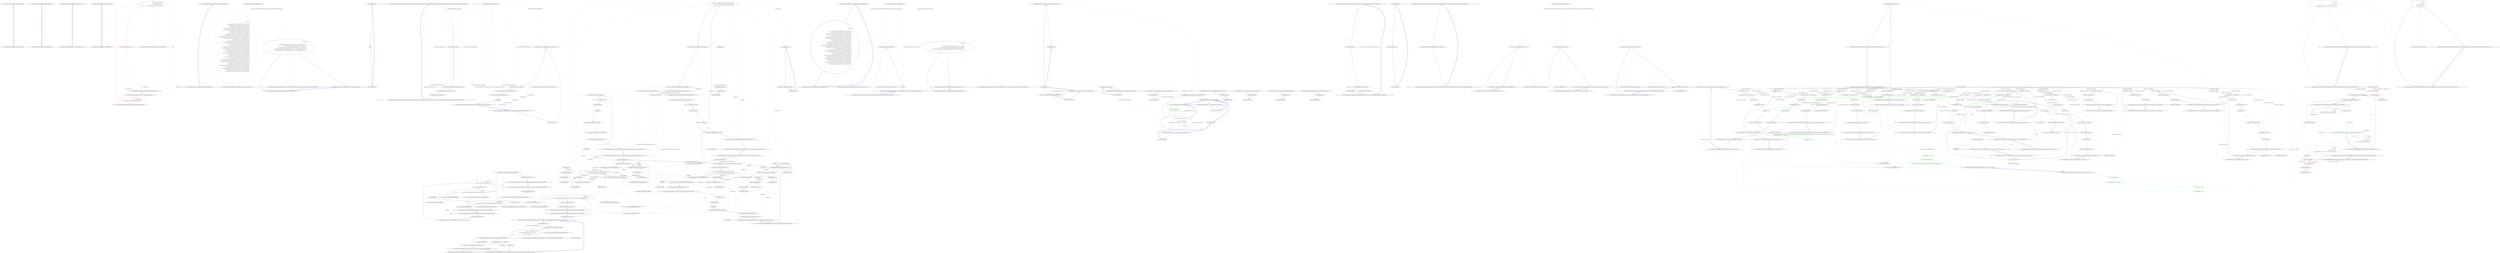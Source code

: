 digraph  {
n0 [cluster="Nancy.ViewEngines.IRenderContext.ParsePath(string)", label="Entry Nancy.ViewEngines.IRenderContext.ParsePath(string)", span="21-21"];
n1 [cluster="Nancy.ViewEngines.IRenderContext.ParsePath(string)", label="Exit Nancy.ViewEngines.IRenderContext.ParsePath(string)", span="21-21"];
n2 [cluster="Nancy.ViewEngines.IRenderContext.HtmlEncode(string)", label="Entry Nancy.ViewEngines.IRenderContext.HtmlEncode(string)", span="28-28"];
n3 [cluster="Nancy.ViewEngines.IRenderContext.HtmlEncode(string)", label="Exit Nancy.ViewEngines.IRenderContext.HtmlEncode(string)", span="28-28"];
n4 [cluster="Nancy.ViewEngines.IRenderContext.LocateView(string, dynamic)", label="Entry Nancy.ViewEngines.IRenderContext.LocateView(string, dynamic)", span="36-36"];
n5 [cluster="Nancy.ViewEngines.IRenderContext.LocateView(string, dynamic)", label="Exit Nancy.ViewEngines.IRenderContext.LocateView(string, dynamic)", span="36-36"];
n6 [cluster="Nancy.ViewEngines.IRenderContext.GetCsrfToken()", label="Entry Nancy.ViewEngines.IRenderContext.GetCsrfToken()", span="44-44"];
n7 [cluster="Nancy.ViewEngines.IRenderContext.GetCsrfToken()", label="Exit Nancy.ViewEngines.IRenderContext.GetCsrfToken()", span="44-44"];
m2_7 [cluster="Nancy.Validation.IModelValidator.Validate(object, Nancy.NancyContext)", file="ModuleExtensions.cs", label="Entry Nancy.Validation.IModelValidator.Validate(object, Nancy.NancyContext)", span="25-25"];
m2_0 [cluster="Nancy.Validation.ModuleExtensions.Validate<T>(Nancy.INancyModule, T)", file="ModuleExtensions.cs", label="Entry Nancy.Validation.ModuleExtensions.Validate<T>(Nancy.INancyModule, T)", span="14-14"];
m2_1 [cluster="Nancy.Validation.ModuleExtensions.Validate<T>(Nancy.INancyModule, T)", color=red, community=0, file="ModuleExtensions.cs", label="0: var validator = \r\n                module.ValidatorLocator.GetValidatorForType(typeof(T))", span="16-17"];
m2_2 [cluster="Nancy.Validation.ModuleExtensions.Validate<T>(Nancy.INancyModule, T)", file="ModuleExtensions.cs", label="var result = (validator == null) ?\r\n                ModelValidationResult.Valid :\r\n                validator.Validate(instance, module.Context)", span="19-21"];
m2_3 [cluster="Nancy.Validation.ModuleExtensions.Validate<T>(Nancy.INancyModule, T)", color=red, community=0, file="ModuleExtensions.cs", label="0: module.ModelValidationResult = result", span="23-23"];
m2_4 [cluster="Nancy.Validation.ModuleExtensions.Validate<T>(Nancy.INancyModule, T)", color=green, community=0, file="ModuleExtensions.cs", label="0: return result;", span="25-25"];
m2_5 [cluster="Nancy.Validation.ModuleExtensions.Validate<T>(Nancy.INancyModule, T)", file="ModuleExtensions.cs", label="Exit Nancy.Validation.ModuleExtensions.Validate<T>(Nancy.INancyModule, T)", span="14-14"];
m2_6 [cluster="Nancy.Validation.IModelValidatorLocator.GetValidatorForType(System.Type)", file="ModuleExtensions.cs", label="Entry Nancy.Validation.IModelValidatorLocator.GetValidatorForType(System.Type)", span="14-14"];
m5_9 [cluster="Nancy.Bootstrapper.NancyInternalConfiguration.GetTypeRegistations()", file="NancyInternalConfiguration.cs", label="Entry Nancy.Bootstrapper.NancyInternalConfiguration.GetTypeRegistations()", span="194-194"];
m5_10 [cluster="Nancy.Bootstrapper.NancyInternalConfiguration.GetTypeRegistations()", color=green, community=0, file="NancyInternalConfiguration.cs", label="0: return new[]\r\n            {\r\n                new TypeRegistration(typeof(IRouteResolver), this.RouteResolver),\r\n                new TypeRegistration(typeof(INancyEngine), this.NancyEngine),\r\n                new TypeRegistration(typeof(IRouteCache), this.RouteCache),\r\n                new TypeRegistration(typeof(IRouteCacheProvider), this.RouteCacheProvider),\r\n                new TypeRegistration(typeof(IRoutePatternMatcher), this.RoutePatternMatcher),\r\n                new TypeRegistration(typeof(IViewLocator), this.ViewLocator),\r\n                new TypeRegistration(typeof(IViewFactory), this.ViewFactory),\r\n                new TypeRegistration(typeof(INancyContextFactory), this.ContextFactory),\r\n                new TypeRegistration(typeof(INancyModuleBuilder), this.NancyModuleBuilder),\r\n                new TypeRegistration(typeof(IResponseFormatterFactory), this.ResponseFormatterFactory),\r\n                new TypeRegistration(typeof(IModelBinderLocator), this.ModelBinderLocator), \r\n                new TypeRegistration(typeof(IBinder), this.Binder), \r\n                new TypeRegistration(typeof(BindingDefaults), this.BindingDefaults), \r\n                new TypeRegistration(typeof(IFieldNameConverter), this.FieldNameConverter), \r\n                new TypeRegistration(typeof(IViewResolver), this.ViewResolver),\r\n                new TypeRegistration(typeof(IViewCache), this.ViewCache),\r\n                new TypeRegistration(typeof(IRenderContextFactory), this.RenderContextFactory),\r\n                new TypeRegistration(typeof(IViewLocationProvider), this.ViewLocationProvider),\r\n                new TypeRegistration(typeof(ICsrfTokenValidator), this.CsrfTokenValidator), \r\n                new TypeRegistration(typeof(IObjectSerializer), this.ObjectSerializer), \r\n                new TypeRegistration(typeof(IModelValidatorLocator), this.ModelValidatorLocator),\r\n                new TypeRegistration(typeof(IRequestTracing), this.RequestTracing),\r\n                new TypeRegistration(typeof(IRouteInvoker), this.RouteInvoker),\r\n                new TypeRegistration(typeof(IRequestDispatcher), this.RequestDispatcher),\r\n                new TypeRegistration(typeof(IDiagnostics), this.Diagnostics), \r\n                new TypeRegistration(typeof(IRouteSegmentExtractor), this.RouteSegmentExtractor),\r\n                new TypeRegistration(typeof(IRouteDescriptionProvider), this.RouteDescriptionProvider),\r\n                new TypeRegistration(typeof(ICultureService), this.CultureService),\r\n                new TypeRegistration(typeof(ITextResource), this.TextResource), \r\n                new TypeRegistration(typeof(IResourceAssemblyProvider), this.ResourceAssemblyProvider), \r\n                new TypeRegistration(typeof(IResourceReader), this.ResourceReader), \r\n                new TypeRegistration(typeof(IStaticContentProvider), this.StaticContentProvider), \r\n                new TypeRegistration(typeof(IRouteResolverTrie), this.RouteResolverTrie), \r\n                new TypeRegistration(typeof(ITrieNodeFactory), this.TrieNodeFactory), \r\n            };", span="196-232"];
m5_11 [cluster="Nancy.Bootstrapper.NancyInternalConfiguration.GetTypeRegistations()", file="NancyInternalConfiguration.cs", label="Exit Nancy.Bootstrapper.NancyInternalConfiguration.GetTypeRegistations()", span="194-194"];
m5_12 [cluster="Nancy.Bootstrapper.TypeRegistration.TypeRegistration(System.Type, System.Type)", file="NancyInternalConfiguration.cs", label="Entry Nancy.Bootstrapper.TypeRegistration.TypeRegistration(System.Type, System.Type)", span="14-14"];
m5_16 [cluster="Nancy.Bootstrapper.CollectionTypeRegistration.CollectionTypeRegistration(System.Type, System.Collections.Generic.IEnumerable<System.Type>)", file="NancyInternalConfiguration.cs", label="Entry Nancy.Bootstrapper.CollectionTypeRegistration.CollectionTypeRegistration(System.Type, System.Collections.Generic.IEnumerable<System.Type>)", span="20-20"];
m5_13 [cluster="Nancy.Bootstrapper.NancyInternalConfiguration.GetCollectionTypeRegistrations()", file="NancyInternalConfiguration.cs", label="Entry Nancy.Bootstrapper.NancyInternalConfiguration.GetCollectionTypeRegistrations()", span="239-239"];
m5_14 [cluster="Nancy.Bootstrapper.NancyInternalConfiguration.GetCollectionTypeRegistrations()", file="NancyInternalConfiguration.cs", label="return new[]\r\n            {\r\n                new CollectionTypeRegistration(typeof(IResponseProcessor), this.ResponseProcessors), \r\n                new CollectionTypeRegistration(typeof(ISerializer), this.Serializers), \r\n                new CollectionTypeRegistration(typeof(IStatusCodeHandler), this.StatusCodeHandlers), \r\n                new CollectionTypeRegistration(typeof(IDiagnosticsProvider), this.InteractiveDiagnosticProviders),\r\n                new CollectionTypeRegistration(typeof(IRouteSegmentConstraint), this.RouteSegmentConstraints), \r\n            };", span="241-248"];
m5_15 [cluster="Nancy.Bootstrapper.NancyInternalConfiguration.GetCollectionTypeRegistrations()", file="NancyInternalConfiguration.cs", label="Exit Nancy.Bootstrapper.NancyInternalConfiguration.GetCollectionTypeRegistrations()", span="239-239"];
m5_17 [file="NancyInternalConfiguration.cs", label="Nancy.Bootstrapper.NancyInternalConfiguration", span=""];
m6_0 [cluster="lambda expression", file="NancyOptions.cs", label="Entry lambda expression", span="24-24"];
m6_1 [cluster="lambda expression", file="NancyOptions.cs", label=false, span="24-24"];
m6_2 [cluster="lambda expression", file="NancyOptions.cs", label="Exit lambda expression", span="24-24"];
m7_0 [cluster="Nancy.Routing.DefaultNancyModuleBuilder.DefaultNancyModuleBuilder(Nancy.ViewEngines.IViewFactory, Nancy.IResponseFormatterFactory, Nancy.ModelBinding.IModelBinderLocator, Nancy.Validation.IModelValidatorLocator)", file="NancyOptionsExtensions.cs", label="Entry Nancy.Routing.DefaultNancyModuleBuilder.DefaultNancyModuleBuilder(Nancy.ViewEngines.IViewFactory, Nancy.IResponseFormatterFactory, Nancy.ModelBinding.IModelBinderLocator, Nancy.Validation.IModelValidatorLocator)", span="23-23"];
m7_1 [cluster="Nancy.Routing.DefaultNancyModuleBuilder.DefaultNancyModuleBuilder(Nancy.ViewEngines.IViewFactory, Nancy.IResponseFormatterFactory, Nancy.ModelBinding.IModelBinderLocator, Nancy.Validation.IModelValidatorLocator)", file="NancyOptionsExtensions.cs", label="this.viewFactory = viewFactory", span="25-25"];
m7_2 [cluster="Nancy.Routing.DefaultNancyModuleBuilder.DefaultNancyModuleBuilder(Nancy.ViewEngines.IViewFactory, Nancy.IResponseFormatterFactory, Nancy.ModelBinding.IModelBinderLocator, Nancy.Validation.IModelValidatorLocator)", file="NancyOptionsExtensions.cs", label="this.responseFormatterFactory = responseFormatterFactory", span="26-26"];
m7_3 [cluster="Nancy.Routing.DefaultNancyModuleBuilder.DefaultNancyModuleBuilder(Nancy.ViewEngines.IViewFactory, Nancy.IResponseFormatterFactory, Nancy.ModelBinding.IModelBinderLocator, Nancy.Validation.IModelValidatorLocator)", file="NancyOptionsExtensions.cs", label="this.modelBinderLocator = modelBinderLocator", span="27-27"];
m7_4 [cluster="Nancy.Routing.DefaultNancyModuleBuilder.DefaultNancyModuleBuilder(Nancy.ViewEngines.IViewFactory, Nancy.IResponseFormatterFactory, Nancy.ModelBinding.IModelBinderLocator, Nancy.Validation.IModelValidatorLocator)", file="NancyOptionsExtensions.cs", label="this.validatorLocator = validatorLocator", span="28-28"];
m7_5 [cluster="Nancy.Routing.DefaultNancyModuleBuilder.DefaultNancyModuleBuilder(Nancy.ViewEngines.IViewFactory, Nancy.IResponseFormatterFactory, Nancy.ModelBinding.IModelBinderLocator, Nancy.Validation.IModelValidatorLocator)", file="NancyOptionsExtensions.cs", label="Exit Nancy.Routing.DefaultNancyModuleBuilder.DefaultNancyModuleBuilder(Nancy.ViewEngines.IViewFactory, Nancy.IResponseFormatterFactory, Nancy.ModelBinding.IModelBinderLocator, Nancy.Validation.IModelValidatorLocator)", span="23-23"];
m7_6 [cluster="Nancy.Routing.DefaultNancyModuleBuilder.BuildModule(Nancy.NancyModule, Nancy.NancyContext)", file="NancyOptionsExtensions.cs", label="Entry Nancy.Routing.DefaultNancyModuleBuilder.BuildModule(Nancy.NancyModule, Nancy.NancyContext)", span="37-37"];
m7_7 [cluster="Nancy.Routing.DefaultNancyModuleBuilder.BuildModule(Nancy.NancyModule, Nancy.NancyContext)", file="NancyOptionsExtensions.cs", label="module.Context = context", span="39-39"];
m7_8 [cluster="Nancy.Routing.DefaultNancyModuleBuilder.BuildModule(Nancy.NancyModule, Nancy.NancyContext)", file="NancyOptionsExtensions.cs", label="module.Response = this.responseFormatterFactory.Create(context)", span="40-40"];
m7_9 [cluster="Nancy.Routing.DefaultNancyModuleBuilder.BuildModule(Nancy.NancyModule, Nancy.NancyContext)", file="NancyOptionsExtensions.cs", label="module.ViewFactory = this.viewFactory", span="41-41"];
m7_10 [cluster="Nancy.Routing.DefaultNancyModuleBuilder.BuildModule(Nancy.NancyModule, Nancy.NancyContext)", file="NancyOptionsExtensions.cs", label="module.ModelBinderLocator = this.modelBinderLocator", span="42-42"];
m7_11 [cluster="Nancy.Routing.DefaultNancyModuleBuilder.BuildModule(Nancy.NancyModule, Nancy.NancyContext)", file="NancyOptionsExtensions.cs", label="module.ValidatorLocator = this.validatorLocator", span="43-43"];
m7_12 [cluster="Nancy.Routing.DefaultNancyModuleBuilder.BuildModule(Nancy.NancyModule, Nancy.NancyContext)", file="NancyOptionsExtensions.cs", label="return module;", span="45-45"];
m7_13 [cluster="Nancy.Routing.DefaultNancyModuleBuilder.BuildModule(Nancy.NancyModule, Nancy.NancyContext)", file="NancyOptionsExtensions.cs", label="Exit Nancy.Routing.DefaultNancyModuleBuilder.BuildModule(Nancy.NancyModule, Nancy.NancyContext)", span="37-37"];
m7_14 [cluster="Nancy.IResponseFormatterFactory.Create(Nancy.NancyContext)", file="NancyOptionsExtensions.cs", label="Entry Nancy.IResponseFormatterFactory.Create(Nancy.NancyContext)", span="12-12"];
m7_15 [file="NancyOptionsExtensions.cs", label="Nancy.Routing.DefaultNancyModuleBuilder", span=""];
m9_77 [cluster="System.Net.WebResponse.GetResponseStream()", file="NancyWcfGenericServiceFixture.cs", label="Entry System.Net.WebResponse.GetResponseStream()", span="0-0"];
m9_59 [cluster="System.Uri.Uri(string)", file="NancyWcfGenericServiceFixture.cs", label="Entry System.Uri.Uri(string)", span="0-0"];
m9_107 [cluster="Unk.Equal", file="NancyWcfGenericServiceFixture.cs", label="Entry Unk.Equal", span=""];
m9_60 [cluster="Nancy.Url.ToString()", file="NancyWcfGenericServiceFixture.cs", label="Entry Nancy.Url.ToString()", span="100-100"];
m9_132 [cluster="Nancy.Tests.xUnitExtensions.SkipException.SkipException(string)", file="NancyWcfGenericServiceFixture.cs", label="Entry Nancy.Tests.xUnitExtensions.SkipException.SkipException(string)", span="9-9"];
m9_29 [cluster="Unk.Invokes", file="NancyWcfGenericServiceFixture.cs", label="Entry Unk.Invokes", span=""];
m9_31 [cluster="Unk.CreateAndOpenWebServiceHost", file="NancyWcfGenericServiceFixture.cs", label="Entry Unk.CreateAndOpenWebServiceHost", span=""];
m9_10 [cluster="System.Net.WebRequest.GetResponse()", file="NancyWcfGenericServiceFixture.cs", label="Entry System.Net.WebRequest.GetResponse()", span="0-0"];
m9_127 [cluster="WebServiceHost.cstr", file="NancyWcfGenericServiceFixture.cs", label="Entry WebServiceHost.cstr", span=""];
m9_11 [cluster="object.ShouldEqual(object)", file="NancyWcfGenericServiceFixture.cs", label="Entry object.ShouldEqual(object)", span="95-95"];
m9_27 [cluster="Unk.>", file="NancyWcfGenericServiceFixture.cs", label="Entry Unk.>", span=""];
m9_90 [cluster="System.Net.WebRequest.GetRequestStream()", file="NancyWcfGenericServiceFixture.cs", label="Entry System.Net.WebRequest.GetRequestStream()", span="0-0"];
m9_131 [cluster="Unk.Open", file="NancyWcfGenericServiceFixture.cs", label="Entry Unk.Open", span=""];
m9_36 [cluster="Unk.HandleRequest", file="NancyWcfGenericServiceFixture.cs", label="Entry Unk.HandleRequest", span=""];
m9_129 [cluster="WebHttpBinding.cstr", file="NancyWcfGenericServiceFixture.cs", label="Entry WebHttpBinding.cstr", span=""];
m9_89 [cluster="System.IO.StreamWriter.StreamWriter(System.IO.Stream)", file="NancyWcfGenericServiceFixture.cs", label="Entry System.IO.StreamWriter.StreamWriter(System.IO.Stream)", span="0-0"];
m9_130 [cluster="Unk.AddServiceEndpoint", file="NancyWcfGenericServiceFixture.cs", label="Entry Unk.AddServiceEndpoint", span=""];
m9_28 [cluster="Unk.CallTo", file="NancyWcfGenericServiceFixture.cs", label="Entry Unk.CallTo", span=""];
m9_0 [cluster="Nancy.Hosting.Wcf.Tests.NancyWcfGenericServiceFixture.Should_be_able_to_get_any_header_from_selfhost()", file="NancyWcfGenericServiceFixture.cs", label="Entry Nancy.Hosting.Wcf.Tests.NancyWcfGenericServiceFixture.Should_be_able_to_get_any_header_from_selfhost()", span="25-25"];
m9_1 [cluster="Nancy.Hosting.Wcf.Tests.NancyWcfGenericServiceFixture.Should_be_able_to_get_any_header_from_selfhost()", file="NancyWcfGenericServiceFixture.cs", label="CreateAndOpenWebServiceHost()", span="28-28"];
m9_2 [cluster="Nancy.Hosting.Wcf.Tests.NancyWcfGenericServiceFixture.Should_be_able_to_get_any_header_from_selfhost()", file="NancyWcfGenericServiceFixture.cs", label="var request = WebRequest.Create(new Uri(BaseUri, ''rel/header/?query=value''))", span="30-30"];
m9_3 [cluster="Nancy.Hosting.Wcf.Tests.NancyWcfGenericServiceFixture.Should_be_able_to_get_any_header_from_selfhost()", file="NancyWcfGenericServiceFixture.cs", label="request.Method = ''GET''", span="31-31"];
m9_4 [cluster="Nancy.Hosting.Wcf.Tests.NancyWcfGenericServiceFixture.Should_be_able_to_get_any_header_from_selfhost()", file="NancyWcfGenericServiceFixture.cs", label="var header = request.GetResponse().Headers[''X-Some-Header'']", span="34-34"];
m9_5 [cluster="Nancy.Hosting.Wcf.Tests.NancyWcfGenericServiceFixture.Should_be_able_to_get_any_header_from_selfhost()", file="NancyWcfGenericServiceFixture.cs", label="header.ShouldEqual(''Some value'')", span="37-37"];
m9_6 [cluster="Nancy.Hosting.Wcf.Tests.NancyWcfGenericServiceFixture.Should_be_able_to_get_any_header_from_selfhost()", file="NancyWcfGenericServiceFixture.cs", label="Exit Nancy.Hosting.Wcf.Tests.NancyWcfGenericServiceFixture.Should_be_able_to_get_any_header_from_selfhost()", span="25-25"];
m9_43 [cluster="Unk.GetEngine", file="NancyWcfGenericServiceFixture.cs", label="Entry Unk.GetEngine", span=""];
m9_126 [cluster="Nancy.DefaultNancyBootstrapper.DefaultNancyBootstrapper()", file="NancyWcfGenericServiceFixture.cs", label="Entry Nancy.DefaultNancyBootstrapper.DefaultNancyBootstrapper()", span="16-16"];
m9_114 [cluster="lambda expression", file="NancyWcfGenericServiceFixture.cs", label="Entry lambda expression", span="160-160"];
m9_34 [cluster="lambda expression", file="NancyWcfGenericServiceFixture.cs", label="fakeEngine.HandleRequest(A<Request>.Ignored)", span="47-47"];
m9_33 [cluster="lambda expression", file="NancyWcfGenericServiceFixture.cs", label="Entry lambda expression", span="47-47"];
m9_37 [cluster="lambda expression", file="NancyWcfGenericServiceFixture.cs", label="Entry lambda expression", span="48-48"];
m9_41 [cluster="lambda expression", file="NancyWcfGenericServiceFixture.cs", label="fakeBootstrapper.GetEngine()", span="50-50"];
m9_40 [cluster="lambda expression", file="NancyWcfGenericServiceFixture.cs", label="Entry lambda expression", span="50-50"];
m9_35 [cluster="lambda expression", file="NancyWcfGenericServiceFixture.cs", label="Exit lambda expression", span="47-47"];
m9_38 [cluster="lambda expression", file="NancyWcfGenericServiceFixture.cs", label="nancyRequest = (Request)f.Arguments[0]", span="48-48"];
m9_39 [cluster="lambda expression", file="NancyWcfGenericServiceFixture.cs", label="Exit lambda expression", span="48-48"];
m9_42 [cluster="lambda expression", file="NancyWcfGenericServiceFixture.cs", label="Exit lambda expression", span="50-50"];
m9_62 [cluster="lambda expression", file="NancyWcfGenericServiceFixture.cs", label="fakeEngine.HandleRequest(A<Request>.Ignored)", span="80-80"];
m9_61 [cluster="lambda expression", file="NancyWcfGenericServiceFixture.cs", label="Entry lambda expression", span="80-80"];
m9_64 [cluster="lambda expression", file="NancyWcfGenericServiceFixture.cs", label="Entry lambda expression", span="81-81"];
m9_68 [cluster="lambda expression", file="NancyWcfGenericServiceFixture.cs", label="fakeBootstrapper.GetEngine()", span="83-83"];
m9_67 [cluster="lambda expression", file="NancyWcfGenericServiceFixture.cs", label="Entry lambda expression", span="83-83"];
m9_63 [cluster="lambda expression", file="NancyWcfGenericServiceFixture.cs", label="Exit lambda expression", span="80-80"];
m9_65 [cluster="lambda expression", file="NancyWcfGenericServiceFixture.cs", label="nancyRequest = (Request) f.Arguments[0]", span="81-81"];
m9_66 [cluster="lambda expression", file="NancyWcfGenericServiceFixture.cs", label="Exit lambda expression", span="81-81"];
m9_69 [cluster="lambda expression", file="NancyWcfGenericServiceFixture.cs", label="Exit lambda expression", span="83-83"];
m9_109 [cluster="lambda expression", file="NancyWcfGenericServiceFixture.cs", label="fakeEngine.HandleRequest(A<Request>.Ignored)", span="158-158"];
m9_115 [cluster="lambda expression", file="NancyWcfGenericServiceFixture.cs", label="fakeBootstrapper.GetEngine()", span="160-160"];
m9_108 [cluster="lambda expression", file="NancyWcfGenericServiceFixture.cs", label="Entry lambda expression", span="158-158"];
m9_111 [cluster="lambda expression", file="NancyWcfGenericServiceFixture.cs", label="Entry lambda expression", span="159-159"];
m9_110 [cluster="lambda expression", file="NancyWcfGenericServiceFixture.cs", label="Exit lambda expression", span="158-158"];
m9_112 [cluster="lambda expression", file="NancyWcfGenericServiceFixture.cs", label="nancyRequest = (Request)f.Arguments[0]", span="159-159"];
m9_113 [cluster="lambda expression", file="NancyWcfGenericServiceFixture.cs", label="Exit lambda expression", span="159-159"];
m9_116 [cluster="lambda expression", file="NancyWcfGenericServiceFixture.cs", label="Exit lambda expression", span="160-160"];
m9_7 [cluster="Nancy.Hosting.Wcf.Tests.NancyWcfGenericServiceFixture.CreateAndOpenWebServiceHost(Nancy.Bootstrapper.INancyBootstrapper, System.Uri)", file="NancyWcfGenericServiceFixture.cs", label="Entry Nancy.Hosting.Wcf.Tests.NancyWcfGenericServiceFixture.CreateAndOpenWebServiceHost(Nancy.Bootstrapper.INancyBootstrapper, System.Uri)", span="184-184"];
m9_117 [cluster="Nancy.Hosting.Wcf.Tests.NancyWcfGenericServiceFixture.CreateAndOpenWebServiceHost(Nancy.Bootstrapper.INancyBootstrapper, System.Uri)", file="NancyWcfGenericServiceFixture.cs", label="nancyBootstrapper == null", span="186-186"];
m9_119 [cluster="Nancy.Hosting.Wcf.Tests.NancyWcfGenericServiceFixture.CreateAndOpenWebServiceHost(Nancy.Bootstrapper.INancyBootstrapper, System.Uri)", file="NancyWcfGenericServiceFixture.cs", label="var host = new WebServiceHost(\r\n                new NancyWcfGenericService(nancyBootstrapper),\r\n                baseUri ?? BaseUri)", span="191-193"];
m9_118 [cluster="Nancy.Hosting.Wcf.Tests.NancyWcfGenericServiceFixture.CreateAndOpenWebServiceHost(Nancy.Bootstrapper.INancyBootstrapper, System.Uri)", file="NancyWcfGenericServiceFixture.cs", label="nancyBootstrapper = new DefaultNancyBootstrapper()", span="188-188"];
m9_120 [cluster="Nancy.Hosting.Wcf.Tests.NancyWcfGenericServiceFixture.CreateAndOpenWebServiceHost(Nancy.Bootstrapper.INancyBootstrapper, System.Uri)", file="NancyWcfGenericServiceFixture.cs", label="host.AddServiceEndpoint(typeof (NancyWcfGenericService), new WebHttpBinding(), '''')", span="195-195"];
m9_121 [cluster="Nancy.Hosting.Wcf.Tests.NancyWcfGenericServiceFixture.CreateAndOpenWebServiceHost(Nancy.Bootstrapper.INancyBootstrapper, System.Uri)", file="NancyWcfGenericServiceFixture.cs", label="host.Open()", span="198-198"];
m9_124 [cluster="Nancy.Hosting.Wcf.Tests.NancyWcfGenericServiceFixture.CreateAndOpenWebServiceHost(Nancy.Bootstrapper.INancyBootstrapper, System.Uri)", file="NancyWcfGenericServiceFixture.cs", label="return host;", span="205-205"];
m9_122 [cluster="Nancy.Hosting.Wcf.Tests.NancyWcfGenericServiceFixture.CreateAndOpenWebServiceHost(Nancy.Bootstrapper.INancyBootstrapper, System.Uri)", file="NancyWcfGenericServiceFixture.cs", label="System.ServiceModel.AddressAccessDeniedException", span="200-200"];
m9_123 [cluster="Nancy.Hosting.Wcf.Tests.NancyWcfGenericServiceFixture.CreateAndOpenWebServiceHost(Nancy.Bootstrapper.INancyBootstrapper, System.Uri)", file="NancyWcfGenericServiceFixture.cs", label="throw new SkipException(''Skipped due to no Administrator access - please see test fixture for more information.'');", span="202-202"];
m9_125 [cluster="Nancy.Hosting.Wcf.Tests.NancyWcfGenericServiceFixture.CreateAndOpenWebServiceHost(Nancy.Bootstrapper.INancyBootstrapper, System.Uri)", file="NancyWcfGenericServiceFixture.cs", label="Exit Nancy.Hosting.Wcf.Tests.NancyWcfGenericServiceFixture.CreateAndOpenWebServiceHost(Nancy.Bootstrapper.INancyBootstrapper, System.Uri)", span="184-184"];
m9_70 [cluster="Nancy.Hosting.Wcf.Tests.NancyWcfGenericServiceFixture.Should_be_able_to_get_from_selfhost()", file="NancyWcfGenericServiceFixture.cs", label="Entry Nancy.Hosting.Wcf.Tests.NancyWcfGenericServiceFixture.Should_be_able_to_get_from_selfhost()", span="109-109"];
m9_71 [cluster="Nancy.Hosting.Wcf.Tests.NancyWcfGenericServiceFixture.Should_be_able_to_get_from_selfhost()", file="NancyWcfGenericServiceFixture.cs", label="CreateAndOpenWebServiceHost()", span="112-112"];
m9_72 [cluster="Nancy.Hosting.Wcf.Tests.NancyWcfGenericServiceFixture.Should_be_able_to_get_from_selfhost()", file="NancyWcfGenericServiceFixture.cs", label="var reader =\r\n                    new StreamReader(WebRequest.Create(new Uri(BaseUri, ''rel'')).GetResponse().GetResponseStream())", span="114-115"];
m9_73 [cluster="Nancy.Hosting.Wcf.Tests.NancyWcfGenericServiceFixture.Should_be_able_to_get_from_selfhost()", file="NancyWcfGenericServiceFixture.cs", label="var response = reader.ReadToEnd()", span="118-118"];
m9_74 [cluster="Nancy.Hosting.Wcf.Tests.NancyWcfGenericServiceFixture.Should_be_able_to_get_from_selfhost()", file="NancyWcfGenericServiceFixture.cs", label="response.ShouldEqual(''This is the site route'')", span="121-121"];
m9_75 [cluster="Nancy.Hosting.Wcf.Tests.NancyWcfGenericServiceFixture.Should_be_able_to_get_from_selfhost()", file="NancyWcfGenericServiceFixture.cs", label="Exit Nancy.Hosting.Wcf.Tests.NancyWcfGenericServiceFixture.Should_be_able_to_get_from_selfhost()", span="109-109"];
m9_91 [cluster="System.IO.StreamWriter.Write(string)", file="NancyWcfGenericServiceFixture.cs", label="Entry System.IO.StreamWriter.Write(string)", span="0-0"];
m9_92 [cluster="Nancy.Hosting.Wcf.Tests.NancyWcfGenericServiceFixture.Should_nancyrequest_contain_hostname_port_and_scheme()", file="NancyWcfGenericServiceFixture.cs", label="Entry Nancy.Hosting.Wcf.Tests.NancyWcfGenericServiceFixture.Should_nancyrequest_contain_hostname_port_and_scheme()", span="151-151"];
m9_93 [cluster="Nancy.Hosting.Wcf.Tests.NancyWcfGenericServiceFixture.Should_nancyrequest_contain_hostname_port_and_scheme()", file="NancyWcfGenericServiceFixture.cs", label="Request nancyRequest = null", span="154-154"];
m9_94 [cluster="Nancy.Hosting.Wcf.Tests.NancyWcfGenericServiceFixture.Should_nancyrequest_contain_hostname_port_and_scheme()", file="NancyWcfGenericServiceFixture.cs", label="var fakeEngine = A.Fake<INancyEngine>()", span="155-155"];
m9_95 [cluster="Nancy.Hosting.Wcf.Tests.NancyWcfGenericServiceFixture.Should_nancyrequest_contain_hostname_port_and_scheme()", file="NancyWcfGenericServiceFixture.cs", label="var fakeBootstrapper = A.Fake<INancyBootstrapper>()", span="156-156"];
m9_96 [cluster="Nancy.Hosting.Wcf.Tests.NancyWcfGenericServiceFixture.Should_nancyrequest_contain_hostname_port_and_scheme()", file="NancyWcfGenericServiceFixture.cs", label="A.CallTo(() => fakeEngine.HandleRequest(A<Request>.Ignored))\r\n                .Invokes((f) => nancyRequest = (Request)f.Arguments[0])", span="158-159"];
m9_97 [cluster="Nancy.Hosting.Wcf.Tests.NancyWcfGenericServiceFixture.Should_nancyrequest_contain_hostname_port_and_scheme()", file="NancyWcfGenericServiceFixture.cs", label="A.CallTo(() => fakeBootstrapper.GetEngine()).Returns(fakeEngine)", span="160-160"];
m9_98 [cluster="Nancy.Hosting.Wcf.Tests.NancyWcfGenericServiceFixture.Should_nancyrequest_contain_hostname_port_and_scheme()", file="NancyWcfGenericServiceFixture.cs", label="CreateAndOpenWebServiceHost(fakeBootstrapper)", span="163-163"];
m9_103 [cluster="Nancy.Hosting.Wcf.Tests.NancyWcfGenericServiceFixture.Should_nancyrequest_contain_hostname_port_and_scheme()", file="NancyWcfGenericServiceFixture.cs", label="Assert.Equal(56297, nancyRequest.Url.Port)", span="179-179"];
m9_104 [cluster="Nancy.Hosting.Wcf.Tests.NancyWcfGenericServiceFixture.Should_nancyrequest_contain_hostname_port_and_scheme()", file="NancyWcfGenericServiceFixture.cs", label="Assert.Equal(''localhost'', nancyRequest.Url.HostName)", span="180-180"];
m9_105 [cluster="Nancy.Hosting.Wcf.Tests.NancyWcfGenericServiceFixture.Should_nancyrequest_contain_hostname_port_and_scheme()", file="NancyWcfGenericServiceFixture.cs", label="Assert.Equal(''http'', nancyRequest.Url.Scheme)", span="181-181"];
m9_99 [cluster="Nancy.Hosting.Wcf.Tests.NancyWcfGenericServiceFixture.Should_nancyrequest_contain_hostname_port_and_scheme()", file="NancyWcfGenericServiceFixture.cs", label="var request = WebRequest.Create(BaseUri)", span="165-165"];
m9_100 [cluster="Nancy.Hosting.Wcf.Tests.NancyWcfGenericServiceFixture.Should_nancyrequest_contain_hostname_port_and_scheme()", file="NancyWcfGenericServiceFixture.cs", label="request.Method = ''GET''", span="166-166"];
m9_101 [cluster="Nancy.Hosting.Wcf.Tests.NancyWcfGenericServiceFixture.Should_nancyrequest_contain_hostname_port_and_scheme()", file="NancyWcfGenericServiceFixture.cs", label="request.GetResponse()", span="170-170"];
m9_102 [cluster="Nancy.Hosting.Wcf.Tests.NancyWcfGenericServiceFixture.Should_nancyrequest_contain_hostname_port_and_scheme()", file="NancyWcfGenericServiceFixture.cs", label=WebException, span="172-172"];
m9_106 [cluster="Nancy.Hosting.Wcf.Tests.NancyWcfGenericServiceFixture.Should_nancyrequest_contain_hostname_port_and_scheme()", file="NancyWcfGenericServiceFixture.cs", label="Exit Nancy.Hosting.Wcf.Tests.NancyWcfGenericServiceFixture.Should_nancyrequest_contain_hostname_port_and_scheme()", span="151-151"];
m9_76 [cluster="System.IO.StreamReader.StreamReader(System.IO.Stream)", file="NancyWcfGenericServiceFixture.cs", label="Entry System.IO.StreamReader.StreamReader(System.IO.Stream)", span="0-0"];
m9_44 [cluster="Nancy.Hosting.Wcf.Tests.NancyWcfGenericServiceFixture.Should_set_path_and_url_correctly_without_trailing_slash()", file="NancyWcfGenericServiceFixture.cs", label="Entry Nancy.Hosting.Wcf.Tests.NancyWcfGenericServiceFixture.Should_set_path_and_url_correctly_without_trailing_slash()", span="75-75"];
m9_45 [cluster="Nancy.Hosting.Wcf.Tests.NancyWcfGenericServiceFixture.Should_set_path_and_url_correctly_without_trailing_slash()", file="NancyWcfGenericServiceFixture.cs", label="Request nancyRequest = null", span="78-78"];
m9_46 [cluster="Nancy.Hosting.Wcf.Tests.NancyWcfGenericServiceFixture.Should_set_path_and_url_correctly_without_trailing_slash()", file="NancyWcfGenericServiceFixture.cs", label="var fakeEngine = A.Fake<INancyEngine>()", span="79-79"];
m9_47 [cluster="Nancy.Hosting.Wcf.Tests.NancyWcfGenericServiceFixture.Should_set_path_and_url_correctly_without_trailing_slash()", file="NancyWcfGenericServiceFixture.cs", label="A.CallTo(() => fakeEngine.HandleRequest(A<Request>.Ignored))\r\n                .Invokes((f) => nancyRequest = (Request) f.Arguments[0])", span="80-81"];
m9_49 [cluster="Nancy.Hosting.Wcf.Tests.NancyWcfGenericServiceFixture.Should_set_path_and_url_correctly_without_trailing_slash()", file="NancyWcfGenericServiceFixture.cs", label="A.CallTo(() => fakeBootstrapper.GetEngine()).Returns(fakeEngine)", span="83-83"];
m9_48 [cluster="Nancy.Hosting.Wcf.Tests.NancyWcfGenericServiceFixture.Should_set_path_and_url_correctly_without_trailing_slash()", file="NancyWcfGenericServiceFixture.cs", label="var fakeBootstrapper = A.Fake<INancyBootstrapper>()", span="82-82"];
m9_56 [cluster="Nancy.Hosting.Wcf.Tests.NancyWcfGenericServiceFixture.Should_set_path_and_url_correctly_without_trailing_slash()", file="NancyWcfGenericServiceFixture.cs", label="nancyRequest.Path.ShouldEqual(''/test/stuff'')", span="104-104"];
m9_57 [cluster="Nancy.Hosting.Wcf.Tests.NancyWcfGenericServiceFixture.Should_set_path_and_url_correctly_without_trailing_slash()", file="NancyWcfGenericServiceFixture.cs", label="nancyRequest.Url.ToString().ShouldEqual(''http://localhost:56297/base/test/stuff'')", span="105-105"];
m9_51 [cluster="Nancy.Hosting.Wcf.Tests.NancyWcfGenericServiceFixture.Should_set_path_and_url_correctly_without_trailing_slash()", file="NancyWcfGenericServiceFixture.cs", label="CreateAndOpenWebServiceHost(fakeBootstrapper, baseUriWithoutTrailingSlash)", span="88-88"];
m9_50 [cluster="Nancy.Hosting.Wcf.Tests.NancyWcfGenericServiceFixture.Should_set_path_and_url_correctly_without_trailing_slash()", file="NancyWcfGenericServiceFixture.cs", label="var baseUriWithoutTrailingSlash = new Uri(''http://localhost:56297/base'')", span="85-85"];
m9_52 [cluster="Nancy.Hosting.Wcf.Tests.NancyWcfGenericServiceFixture.Should_set_path_and_url_correctly_without_trailing_slash()", file="NancyWcfGenericServiceFixture.cs", label="var request = WebRequest.Create(new Uri(BaseUri, ''test/stuff''))", span="90-90"];
m9_53 [cluster="Nancy.Hosting.Wcf.Tests.NancyWcfGenericServiceFixture.Should_set_path_and_url_correctly_without_trailing_slash()", file="NancyWcfGenericServiceFixture.cs", label="request.Method = ''GET''", span="91-91"];
m9_54 [cluster="Nancy.Hosting.Wcf.Tests.NancyWcfGenericServiceFixture.Should_set_path_and_url_correctly_without_trailing_slash()", file="NancyWcfGenericServiceFixture.cs", label="request.GetResponse()", span="95-95"];
m9_55 [cluster="Nancy.Hosting.Wcf.Tests.NancyWcfGenericServiceFixture.Should_set_path_and_url_correctly_without_trailing_slash()", file="NancyWcfGenericServiceFixture.cs", label=WebException, span="97-97"];
m9_58 [cluster="Nancy.Hosting.Wcf.Tests.NancyWcfGenericServiceFixture.Should_set_path_and_url_correctly_without_trailing_slash()", file="NancyWcfGenericServiceFixture.cs", label="Exit Nancy.Hosting.Wcf.Tests.NancyWcfGenericServiceFixture.Should_set_path_and_url_correctly_without_trailing_slash()", span="75-75"];
m9_32 [cluster="Unk.True", file="NancyWcfGenericServiceFixture.cs", label="Entry Unk.True", span=""];
m9_9 [cluster="System.Net.WebRequest.Create(System.Uri)", file="NancyWcfGenericServiceFixture.cs", label="Entry System.Net.WebRequest.Create(System.Uri)", span="0-0"];
m9_79 [cluster="Nancy.Hosting.Wcf.Tests.NancyWcfGenericServiceFixture.Should_be_able_to_post_body_to_selfhost()", file="NancyWcfGenericServiceFixture.cs", label="Entry Nancy.Hosting.Wcf.Tests.NancyWcfGenericServiceFixture.Should_be_able_to_post_body_to_selfhost()", span="126-126"];
m9_80 [cluster="Nancy.Hosting.Wcf.Tests.NancyWcfGenericServiceFixture.Should_be_able_to_post_body_to_selfhost()", file="NancyWcfGenericServiceFixture.cs", label="CreateAndOpenWebServiceHost()", span="129-129"];
m9_81 [cluster="Nancy.Hosting.Wcf.Tests.NancyWcfGenericServiceFixture.Should_be_able_to_post_body_to_selfhost()", file="NancyWcfGenericServiceFixture.cs", label="string testBody = ''This is the body of the request''", span="131-131"];
m9_82 [cluster="Nancy.Hosting.Wcf.Tests.NancyWcfGenericServiceFixture.Should_be_able_to_post_body_to_selfhost()", file="NancyWcfGenericServiceFixture.cs", label="var request = \r\n                    WebRequest.Create(new Uri(BaseUri, ''rel''))", span="133-134"];
m9_85 [cluster="Nancy.Hosting.Wcf.Tests.NancyWcfGenericServiceFixture.Should_be_able_to_post_body_to_selfhost()", file="NancyWcfGenericServiceFixture.cs", label="writer.Write(testBody)", span="139-139"];
m9_87 [cluster="Nancy.Hosting.Wcf.Tests.NancyWcfGenericServiceFixture.Should_be_able_to_post_body_to_selfhost()", file="NancyWcfGenericServiceFixture.cs", label="responseBody.ShouldEqual(testBody)", span="146-146"];
m9_83 [cluster="Nancy.Hosting.Wcf.Tests.NancyWcfGenericServiceFixture.Should_be_able_to_post_body_to_selfhost()", file="NancyWcfGenericServiceFixture.cs", label="request.Method = ''POST''", span="135-135"];
m9_84 [cluster="Nancy.Hosting.Wcf.Tests.NancyWcfGenericServiceFixture.Should_be_able_to_post_body_to_selfhost()", file="NancyWcfGenericServiceFixture.cs", label="var writer = \r\n                    new StreamWriter(request.GetRequestStream()) {AutoFlush = true}", span="137-138"];
m9_86 [cluster="Nancy.Hosting.Wcf.Tests.NancyWcfGenericServiceFixture.Should_be_able_to_post_body_to_selfhost()", file="NancyWcfGenericServiceFixture.cs", label="var responseBody = \r\n                    new StreamReader(request.GetResponse().GetResponseStream()).ReadToEnd()", span="142-143"];
m9_88 [cluster="Nancy.Hosting.Wcf.Tests.NancyWcfGenericServiceFixture.Should_be_able_to_post_body_to_selfhost()", file="NancyWcfGenericServiceFixture.cs", label="Exit Nancy.Hosting.Wcf.Tests.NancyWcfGenericServiceFixture.Should_be_able_to_post_body_to_selfhost()", span="126-126"];
m9_128 [cluster="Nancy.Hosting.Wcf.NancyWcfGenericService.NancyWcfGenericService(Nancy.Bootstrapper.INancyBootstrapper)", file="NancyWcfGenericServiceFixture.cs", label="Entry Nancy.Hosting.Wcf.NancyWcfGenericService.NancyWcfGenericService(Nancy.Bootstrapper.INancyBootstrapper)", span="39-39"];
m9_8 [cluster="System.Uri.Uri(System.Uri, string)", file="NancyWcfGenericServiceFixture.cs", label="Entry System.Uri.Uri(System.Uri, string)", span="0-0"];
m9_30 [cluster="Unk.Returns", file="NancyWcfGenericServiceFixture.cs", label="Entry Unk.Returns", span=""];
m9_78 [cluster="System.IO.StreamReader.ReadToEnd()", file="NancyWcfGenericServiceFixture.cs", label="Entry System.IO.StreamReader.ReadToEnd()", span="0-0"];
m9_12 [cluster="Nancy.Hosting.Wcf.Tests.NancyWcfGenericServiceFixture.Should_set_query_string_and_uri_correctly()", file="NancyWcfGenericServiceFixture.cs", label="Entry Nancy.Hosting.Wcf.Tests.NancyWcfGenericServiceFixture.Should_set_query_string_and_uri_correctly()", span="42-42"];
m9_13 [cluster="Nancy.Hosting.Wcf.Tests.NancyWcfGenericServiceFixture.Should_set_query_string_and_uri_correctly()", file="NancyWcfGenericServiceFixture.cs", label="Request nancyRequest = null", span="45-45"];
m9_14 [cluster="Nancy.Hosting.Wcf.Tests.NancyWcfGenericServiceFixture.Should_set_query_string_and_uri_correctly()", file="NancyWcfGenericServiceFixture.cs", label="var fakeEngine = A.Fake<INancyEngine>()", span="46-46"];
m9_15 [cluster="Nancy.Hosting.Wcf.Tests.NancyWcfGenericServiceFixture.Should_set_query_string_and_uri_correctly()", file="NancyWcfGenericServiceFixture.cs", label="A.CallTo(() => fakeEngine.HandleRequest(A<Request>.Ignored))\r\n                .Invokes((f) => nancyRequest = (Request)f.Arguments[0])", span="47-48"];
m9_17 [cluster="Nancy.Hosting.Wcf.Tests.NancyWcfGenericServiceFixture.Should_set_query_string_and_uri_correctly()", file="NancyWcfGenericServiceFixture.cs", label="A.CallTo(() => fakeBootstrapper.GetEngine()).Returns(fakeEngine)", span="50-50"];
m9_16 [cluster="Nancy.Hosting.Wcf.Tests.NancyWcfGenericServiceFixture.Should_set_query_string_and_uri_correctly()", file="NancyWcfGenericServiceFixture.cs", label="var fakeBootstrapper = A.Fake<INancyBootstrapper>()", span="49-49"];
m9_23 [cluster="Nancy.Hosting.Wcf.Tests.NancyWcfGenericServiceFixture.Should_set_query_string_and_uri_correctly()", file="NancyWcfGenericServiceFixture.cs", label="nancyRequest.Path.ShouldEqual(''/test/stuff'')", span="69-69"];
m9_24 [cluster="Nancy.Hosting.Wcf.Tests.NancyWcfGenericServiceFixture.Should_set_query_string_and_uri_correctly()", file="NancyWcfGenericServiceFixture.cs", label="Assert.True(nancyRequest.Query.query.HasValue)", span="70-70"];
m9_25 [cluster="Nancy.Hosting.Wcf.Tests.NancyWcfGenericServiceFixture.Should_set_query_string_and_uri_correctly()", file="NancyWcfGenericServiceFixture.cs", label="Assert.True(nancyRequest.Query.query2.HasValue)", span="71-71"];
m9_18 [cluster="Nancy.Hosting.Wcf.Tests.NancyWcfGenericServiceFixture.Should_set_query_string_and_uri_correctly()", file="NancyWcfGenericServiceFixture.cs", label="CreateAndOpenWebServiceHost(fakeBootstrapper)", span="53-53"];
m9_19 [cluster="Nancy.Hosting.Wcf.Tests.NancyWcfGenericServiceFixture.Should_set_query_string_and_uri_correctly()", file="NancyWcfGenericServiceFixture.cs", label="var request = WebRequest.Create(new Uri(BaseUri, ''test/stuff?query=value&query2=value2''))", span="55-55"];
m9_20 [cluster="Nancy.Hosting.Wcf.Tests.NancyWcfGenericServiceFixture.Should_set_query_string_and_uri_correctly()", file="NancyWcfGenericServiceFixture.cs", label="request.Method = ''GET''", span="56-56"];
m9_21 [cluster="Nancy.Hosting.Wcf.Tests.NancyWcfGenericServiceFixture.Should_set_query_string_and_uri_correctly()", file="NancyWcfGenericServiceFixture.cs", label="request.GetResponse()", span="60-60"];
m9_22 [cluster="Nancy.Hosting.Wcf.Tests.NancyWcfGenericServiceFixture.Should_set_query_string_and_uri_correctly()", file="NancyWcfGenericServiceFixture.cs", label=WebException, span="62-62"];
m9_26 [cluster="Nancy.Hosting.Wcf.Tests.NancyWcfGenericServiceFixture.Should_set_query_string_and_uri_correctly()", file="NancyWcfGenericServiceFixture.cs", label="Exit Nancy.Hosting.Wcf.Tests.NancyWcfGenericServiceFixture.Should_set_query_string_and_uri_correctly()", span="42-42"];
m9_133 [file="NancyWcfGenericServiceFixture.cs", label="Nancy.Hosting.Wcf.Tests.NancyWcfGenericServiceFixture", span=""];
m9_134 [file="NancyWcfGenericServiceFixture.cs", label=fakeEngine, span=""];
m9_135 [file="NancyWcfGenericServiceFixture.cs", label=fakeBootstrapper, span=""];
m9_136 [file="NancyWcfGenericServiceFixture.cs", label=fakeEngine, span=""];
m9_137 [file="NancyWcfGenericServiceFixture.cs", label=fakeBootstrapper, span=""];
m9_138 [file="NancyWcfGenericServiceFixture.cs", label=fakeEngine, span=""];
m9_139 [file="NancyWcfGenericServiceFixture.cs", label=fakeBootstrapper, span=""];
m11_46 [cluster="Nancy.Bootstrapper.NancyInternalConfiguration.GetTypeRegistations()", file="TestModule.cs", label="Entry Nancy.Bootstrapper.NancyInternalConfiguration.GetTypeRegistations()", span="201-201"];
m11_47 [cluster="Nancy.Bootstrapper.NancyInternalConfiguration.GetTypeRegistations()", file="TestModule.cs", label="return new[]\r\n            {\r\n                new TypeRegistration(typeof(IRouteResolver), this.RouteResolver),\r\n                new TypeRegistration(typeof(INancyEngine), this.NancyEngine),\r\n                new TypeRegistration(typeof(IModuleKeyGenerator), this.ModuleKeyGenerator),\r\n                new TypeRegistration(typeof(IRouteCache), this.RouteCache),\r\n                new TypeRegistration(typeof(IRouteCacheProvider), this.RouteCacheProvider),\r\n                new TypeRegistration(typeof(IRoutePatternMatcher), this.RoutePatternMatcher),\r\n                new TypeRegistration(typeof(IViewLocator), this.ViewLocator),\r\n                new TypeRegistration(typeof(IViewFactory), this.ViewFactory),\r\n                new TypeRegistration(typeof(INancyContextFactory), this.ContextFactory),\r\n                new TypeRegistration(typeof(INancyModuleBuilder), this.NancyModuleBuilder),\r\n                new TypeRegistration(typeof(IResponseFormatterFactory), this.ResponseFormatterFactory),\r\n                new TypeRegistration(typeof(IModelBinderLocator), this.ModelBinderLocator), \r\n                new TypeRegistration(typeof(IBinder), this.Binder), \r\n                new TypeRegistration(typeof(BindingDefaults), this.BindingDefaults), \r\n                new TypeRegistration(typeof(IFieldNameConverter), this.FieldNameConverter), \r\n                new TypeRegistration(typeof(IViewResolver), this.ViewResolver),\r\n                new TypeRegistration(typeof(IViewCache), this.ViewCache),\r\n                new TypeRegistration(typeof(IRenderContextFactory), this.RenderContextFactory),\r\n                new TypeRegistration(typeof(IViewLocationCache), this.ViewLocationCache),\r\n                new TypeRegistration(typeof(IViewLocationProvider), this.ViewLocationProvider),\r\n                new TypeRegistration(typeof(ICsrfTokenValidator), this.CsrfTokenValidator), \r\n                new TypeRegistration(typeof(IObjectSerializer), this.ObjectSerializer), \r\n                new TypeRegistration(typeof(IModelValidatorLocator), this.ModelValidatorLocator),\r\n                new TypeRegistration(typeof(IRequestTracing), this.RequestTracing), \r\n            };", span="203-229"];
m11_48 [cluster="Nancy.Bootstrapper.NancyInternalConfiguration.GetTypeRegistations()", file="TestModule.cs", label="Exit Nancy.Bootstrapper.NancyInternalConfiguration.GetTypeRegistations()", span="201-201"];
m11_58 [cluster="System.Collections.Generic.ICollection<T>.Add(T)", file="TestModule.cs", label="Entry System.Collections.Generic.ICollection<T>.Add(T)", span="0-0"];
m11_17 [cluster="lambda expression", file="TestModule.cs", label="asm.FullName.StartsWith(''CR_VSTest'', StringComparison.InvariantCulture)", span="39-39"];
m11_54 [cluster="Nancy.Bootstrapper.NancyInternalConfiguration.WithIgnoredAssembly(System.Func<System.Reflection.Assembly, bool>)", file="TestModule.cs", label="Entry Nancy.Bootstrapper.NancyInternalConfiguration.WithIgnoredAssembly(System.Func<System.Reflection.Assembly, bool>)", span="251-251"];
m11_55 [cluster="Nancy.Bootstrapper.NancyInternalConfiguration.WithIgnoredAssembly(System.Func<System.Reflection.Assembly, bool>)", file="TestModule.cs", label="this.ignoredAssemblies.Add(ignorePredicate)", span="253-253"];
m11_56 [cluster="Nancy.Bootstrapper.NancyInternalConfiguration.WithIgnoredAssembly(System.Func<System.Reflection.Assembly, bool>)", file="TestModule.cs", label="return this;", span="255-255"];
m11_57 [cluster="Nancy.Bootstrapper.NancyInternalConfiguration.WithIgnoredAssembly(System.Func<System.Reflection.Assembly, bool>)", file="TestModule.cs", label="Exit Nancy.Bootstrapper.NancyInternalConfiguration.WithIgnoredAssembly(System.Func<System.Reflection.Assembly, bool>)", span="251-251"];
m11_49 [cluster="Nancy.Bootstrapper.TypeRegistration.TypeRegistration(System.Type, System.Type)", file="TestModule.cs", label="Entry Nancy.Bootstrapper.TypeRegistration.TypeRegistration(System.Type, System.Type)", span="14-14"];
m11_50 [cluster="Nancy.Bootstrapper.NancyInternalConfiguration.GetCollectionTypeRegistrations()", file="TestModule.cs", label="Entry Nancy.Bootstrapper.NancyInternalConfiguration.GetCollectionTypeRegistrations()", span="236-236"];
m11_51 [cluster="Nancy.Bootstrapper.NancyInternalConfiguration.GetCollectionTypeRegistrations()", file="TestModule.cs", label="return new[]\r\n            {\r\n                new CollectionTypeRegistration(typeof(ISerializer), this.Serializers), \r\n                new CollectionTypeRegistration(typeof(IErrorHandler), this.ErrorHandlers), \r\n                new CollectionTypeRegistration(typeof(IDiagnosticsProvider), this.InteractiveDiagnosticProviders), \r\n            };", span="238-243"];
m11_52 [cluster="Nancy.Bootstrapper.NancyInternalConfiguration.GetCollectionTypeRegistrations()", file="TestModule.cs", label="Exit Nancy.Bootstrapper.NancyInternalConfiguration.GetCollectionTypeRegistrations()", span="236-236"];
m11_40 [cluster="Nancy.Bootstrapper.NancyInternalConfiguration.WithOverrides(System.Action<Nancy.Bootstrapper.NancyInternalConfiguration>)", file="TestModule.cs", label="Entry Nancy.Bootstrapper.NancyInternalConfiguration.WithOverrides(System.Action<Nancy.Bootstrapper.NancyInternalConfiguration>)", span="188-188"];
m11_41 [cluster="Nancy.Bootstrapper.NancyInternalConfiguration.WithOverrides(System.Action<Nancy.Bootstrapper.NancyInternalConfiguration>)", file="TestModule.cs", label="var configuration = Default", span="190-190"];
m11_42 [cluster="Nancy.Bootstrapper.NancyInternalConfiguration.WithOverrides(System.Action<Nancy.Bootstrapper.NancyInternalConfiguration>)", file="TestModule.cs", label="configurationBuilder.Invoke(configuration)", span="192-192"];
m11_43 [cluster="Nancy.Bootstrapper.NancyInternalConfiguration.WithOverrides(System.Action<Nancy.Bootstrapper.NancyInternalConfiguration>)", file="TestModule.cs", label="return configuration;", span="194-194"];
m11_44 [cluster="Nancy.Bootstrapper.NancyInternalConfiguration.WithOverrides(System.Action<Nancy.Bootstrapper.NancyInternalConfiguration>)", file="TestModule.cs", label="Exit Nancy.Bootstrapper.NancyInternalConfiguration.WithOverrides(System.Action<Nancy.Bootstrapper.NancyInternalConfiguration>)", span="188-188"];
m11_18 [cluster="lambda expression", file="TestModule.cs", label="Exit lambda expression", span="39-39"];
m11_53 [cluster="Nancy.Bootstrapper.CollectionTypeRegistration.CollectionTypeRegistration(System.Type, System.Collections.Generic.IEnumerable<System.Type>)", file="TestModule.cs", label="Entry Nancy.Bootstrapper.CollectionTypeRegistration.CollectionTypeRegistration(System.Type, System.Collections.Generic.IEnumerable<System.Type>)", span="19-19"];
m11_45 [cluster="System.Action<T>.Invoke(T)", file="TestModule.cs", label="Entry System.Action<T>.Invoke(T)", span="0-0"];
m11_14 [cluster="lambda expression", file="TestModule.cs", label="asm.FullName.StartsWith(''mscorlib,'', StringComparison.InvariantCulture)", span="38-38"];
m11_0 [cluster="Nancy.Hosting.Wcf.Tests.TestModule.TestModule()", file="TestModule.cs", label="Entry Nancy.Hosting.Wcf.Tests.TestModule.TestModule()", span="6-6"];
m11_1 [cluster="Nancy.Hosting.Wcf.Tests.TestModule.TestModule()", color=green, community=0, file="TestModule.cs", label="0: Get[''/rel''] = parameters => {\r\n                return ''This is the site route'';\r\n            }", span="8-10"];
m11_2 [cluster="Nancy.Hosting.Wcf.Tests.TestModule.TestModule()", file="TestModule.cs", label="Get[''/rel/header''] = parameters =>\r\n                {\r\n                    var response = new Response();\r\n                    response.Headers[''X-Some-Header''] = ''Some value'';\r\n\r\n                    return response;\r\n                }", span="12-18"];
m11_4 [cluster="Nancy.Hosting.Wcf.Tests.TestModule.TestModule()", file="TestModule.cs", label="Exit Nancy.Hosting.Wcf.Tests.TestModule.TestModule()", span="6-6"];
m11_5 [cluster="lambda expression", file="TestModule.cs", label="asm.FullName.StartsWith(''System.'', StringComparison.InvariantCulture)", span="35-35"];
m11_6 [cluster="lambda expression", color=green, community=0, file="TestModule.cs", label="1: return ''This is the site route'';", span="9-9"];
m11_7 [cluster="lambda expression", file="TestModule.cs", label="Exit lambda expression", span="8-10"];
m11_8 [cluster="lambda expression", file="TestModule.cs", label="asm.FullName.StartsWith(''System,'', StringComparison.InvariantCulture)", span="36-36"];
m11_9 [cluster="lambda expression", file="TestModule.cs", label="Exit lambda expression", span="36-36"];
m11_10 [cluster="lambda expression", file="TestModule.cs", label="Entry lambda expression", span="37-37"];
m11_11 [cluster="lambda expression", file="TestModule.cs", label="asm.FullName.StartsWith(''CR_ExtUnitTest'', StringComparison.InvariantCulture)", span="37-37"];
m11_12 [cluster="lambda expression", file="TestModule.cs", label="Exit lambda expression", span="37-37"];
m11_13 [cluster="lambda expression", file="TestModule.cs", label="Entry lambda expression", span="38-38"];
m11_15 [cluster="lambda expression", file="TestModule.cs", label="return new StreamReader(this.Request.Body).ReadToEnd();", span="21-21"];
m11_16 [cluster="lambda expression", file="TestModule.cs", label="Exit lambda expression", span="20-22"];
m11_19 [cluster="lambda expression", file="TestModule.cs", label="Nancy.Hosting.Wcf.Tests.TestModule", span=""];
m11_20 [cluster="lambda expression", file="TestModule.cs", label="asm.FullName.StartsWith(''DevExpress.CodeRush'', StringComparison.InvariantCulture)", span="40-40"];
m11_21 [cluster="lambda expression", file="TestModule.cs", label="Exit lambda expression", span="40-40"];
m11_22 [cluster="lambda expression", file="TestModule.cs", label="Entry lambda expression", span="41-41"];
m11_23 [cluster="lambda expression", file="TestModule.cs", label="asm.FullName.StartsWith(''IronPython'', StringComparison.InvariantCulture)", span="41-41"];
m11_24 [cluster="lambda expression", file="TestModule.cs", label="Exit lambda expression", span="41-41"];
m11_25 [cluster="lambda expression", file="TestModule.cs", label="Entry lambda expression", span="42-42"];
m11_26 [cluster="lambda expression", file="TestModule.cs", label="asm.FullName.StartsWith(''IronRuby'', StringComparison.InvariantCulture)", span="42-42"];
m11_27 [cluster="lambda expression", file="TestModule.cs", label="Exit lambda expression", span="42-42"];
m11_28 [cluster="lambda expression", file="TestModule.cs", label="Entry lambda expression", span="43-43"];
m11_29 [cluster="lambda expression", file="TestModule.cs", label="asm.FullName.StartsWith(''xunit'', StringComparison.InvariantCulture)", span="43-43"];
m11_30 [cluster="lambda expression", file="TestModule.cs", label="Exit lambda expression", span="43-43"];
m11_31 [cluster="lambda expression", file="TestModule.cs", label="Entry lambda expression", span="44-44"];
m11_32 [cluster="lambda expression", file="TestModule.cs", label="asm.FullName.StartsWith(''Nancy.Testing'', StringComparison.InvariantCulture)", span="44-44"];
m11_33 [cluster="lambda expression", file="TestModule.cs", label="Exit lambda expression", span="44-44"];
m11_37 [cluster="lambda expression", file="TestModule.cs", label="Entry lambda expression", span="174-174"];
m11_38 [cluster="lambda expression", file="TestModule.cs", label="tr.RegistrationType == null", span="174-174"];
m11_39 [cluster="lambda expression", file="TestModule.cs", label="Exit lambda expression", span="174-174"];
m11_3 [cluster="string.StartsWith(string, System.StringComparison)", file="TestModule.cs", label="Entry string.StartsWith(string, System.StringComparison)", span="0-0"];
m11_34 [cluster="Nancy.Bootstrapper.NancyInternalConfiguration.UpdateIgnoredAssemblies(System.Collections.Generic.IEnumerable<System.Func<System.Reflection.Assembly, bool>>)", file="TestModule.cs", label="Entry Nancy.Bootstrapper.NancyInternalConfiguration.UpdateIgnoredAssemblies(System.Collections.Generic.IEnumerable<System.Func<System.Reflection.Assembly, bool>>)", span="160-160"];
m11_35 [cluster="Nancy.Bootstrapper.NancyInternalConfiguration.UpdateIgnoredAssemblies(System.Collections.Generic.IEnumerable<System.Func<System.Reflection.Assembly, bool>>)", file="TestModule.cs", label="AppDomainAssemblyTypeScanner.IgnoredAssemblies = assemblies", span="162-162"];
m11_36 [cluster="Nancy.Bootstrapper.NancyInternalConfiguration.UpdateIgnoredAssemblies(System.Collections.Generic.IEnumerable<System.Func<System.Reflection.Assembly, bool>>)", file="TestModule.cs", label="Exit Nancy.Bootstrapper.NancyInternalConfiguration.UpdateIgnoredAssemblies(System.Collections.Generic.IEnumerable<System.Func<System.Reflection.Assembly, bool>>)", span="160-160"];
m11_59 [file="TestModule.cs", label="Nancy.Bootstrapper.NancyInternalConfiguration", span=""];
m12_13 [cluster="Nancy.Routing.Route.Invoke(Nancy.DynamicDictionary)", file="Url.cs", label="Entry Nancy.Routing.Route.Invoke(Nancy.DynamicDictionary)", span="54-54"];
m12_7 [cluster="object.ShouldEqual(object)", file="Url.cs", label="Entry object.ShouldEqual(object)", span="95-95"];
m12_0 [cluster="Nancy.Tests.Unit.Routing.NotFoundRouteFixture.NotFoundRouteFixture()", file="Url.cs", label="Entry Nancy.Tests.Unit.Routing.NotFoundRouteFixture.NotFoundRouteFixture()", span="9-9"];
m12_1 [cluster="Nancy.Tests.Unit.Routing.NotFoundRouteFixture.NotFoundRouteFixture()", file="Url.cs", label="this.route = new NotFoundRoute(''GET'', ''/test'')", span="11-11"];
m12_2 [cluster="Nancy.Tests.Unit.Routing.NotFoundRouteFixture.NotFoundRouteFixture()", file="Url.cs", label="Exit Nancy.Tests.Unit.Routing.NotFoundRouteFixture.NotFoundRouteFixture()", span="9-9"];
m12_3 [cluster="Nancy.Routing.NotFoundRoute.NotFoundRoute(string, string)", file="Url.cs", label="Entry Nancy.Routing.NotFoundRoute.NotFoundRoute(string, string)", span="14-14"];
m12_12 [cluster="Nancy.DynamicDictionary.DynamicDictionary()", file="Url.cs", label="Entry Nancy.DynamicDictionary.DynamicDictionary()", span="10-10"];
m12_4 [cluster="Nancy.Tests.Unit.Routing.NotFoundRouteFixture.Should_set_route_property_when_instantiated()", file="Url.cs", label="Entry Nancy.Tests.Unit.Routing.NotFoundRouteFixture.Should_set_route_property_when_instantiated()", span="15-15"];
m12_5 [cluster="Nancy.Tests.Unit.Routing.NotFoundRouteFixture.Should_set_route_property_when_instantiated()", file="Url.cs", label="route.Description.Path.ShouldEqual(''/test'')", span="18-18"];
m12_6 [cluster="Nancy.Tests.Unit.Routing.NotFoundRouteFixture.Should_set_route_property_when_instantiated()", file="Url.cs", label="Exit Nancy.Tests.Unit.Routing.NotFoundRouteFixture.Should_set_route_property_when_instantiated()", span="15-15"];
m12_8 [cluster="Nancy.Tests.Unit.Routing.NotFoundRouteFixture.Should_set_action_that_returns_not_found_when_instantiated()", file="Url.cs", label="Entry Nancy.Tests.Unit.Routing.NotFoundRouteFixture.Should_set_action_that_returns_not_found_when_instantiated()", span="22-22"];
m12_9 [cluster="Nancy.Tests.Unit.Routing.NotFoundRouteFixture.Should_set_action_that_returns_not_found_when_instantiated()", file="Url.cs", label="var response = route.Invoke(new DynamicDictionary())", span="25-25"];
m12_10 [cluster="Nancy.Tests.Unit.Routing.NotFoundRouteFixture.Should_set_action_that_returns_not_found_when_instantiated()", file="Url.cs", label="response.ShouldBeOfType<NotFoundResponse>()", span="28-28"];
m12_11 [cluster="Nancy.Tests.Unit.Routing.NotFoundRouteFixture.Should_set_action_that_returns_not_found_when_instantiated()", file="Url.cs", label="Exit Nancy.Tests.Unit.Routing.NotFoundRouteFixture.Should_set_action_that_returns_not_found_when_instantiated()", span="22-22"];
m12_14 [cluster="object.ShouldBeOfType<T>()", file="Url.cs", label="Entry object.ShouldBeOfType<T>()", span="150-150"];
m12_15 [file="Url.cs", label="Nancy.Tests.Unit.Routing.NotFoundRouteFixture", span=""];
m13_64 [cluster="Nancy.Tests.Unit.UrlFixture.Should_append_query_when_converting_to_string()", file="UrlFixture.cs", label="Entry Nancy.Tests.Unit.UrlFixture.Should_append_query_when_converting_to_string()", span="139-139"];
m13_65 [cluster="Nancy.Tests.Unit.UrlFixture.Should_append_query_when_converting_to_string()", file="UrlFixture.cs", label="this.url.Scheme = ''https''", span="142-142"];
m13_66 [cluster="Nancy.Tests.Unit.UrlFixture.Should_append_query_when_converting_to_string()", file="UrlFixture.cs", label="this.url.HostName = ''www.nancyfx.org''", span="143-143"];
m13_67 [cluster="Nancy.Tests.Unit.UrlFixture.Should_append_query_when_converting_to_string()", file="UrlFixture.cs", label="this.url.Port = 1234", span="144-144"];
m13_68 [cluster="Nancy.Tests.Unit.UrlFixture.Should_append_query_when_converting_to_string()", file="UrlFixture.cs", label="this.url.BasePath = ''/base''", span="145-145"];
m13_69 [cluster="Nancy.Tests.Unit.UrlFixture.Should_append_query_when_converting_to_string()", file="UrlFixture.cs", label="this.url.Path = ''/''", span="146-146"];
m13_70 [cluster="Nancy.Tests.Unit.UrlFixture.Should_append_query_when_converting_to_string()", file="UrlFixture.cs", label="this.url.Query = ''?foo=some%20text''", span="147-147"];
m13_71 [cluster="Nancy.Tests.Unit.UrlFixture.Should_append_query_when_converting_to_string()", file="UrlFixture.cs", label="var result = this.url.ToString()", span="150-150"];
m13_72 [cluster="Nancy.Tests.Unit.UrlFixture.Should_append_query_when_converting_to_string()", file="UrlFixture.cs", label="result.ShouldEndWith(''https://www.nancyfx.org:1234/base?foo=some%20text'')", span="153-153"];
m13_73 [cluster="Nancy.Tests.Unit.UrlFixture.Should_append_query_when_converting_to_string()", file="UrlFixture.cs", label="Exit Nancy.Tests.Unit.UrlFixture.Should_append_query_when_converting_to_string()", span="139-139"];
m13_119 [cluster="System.Uri.Uri(string)", file="UrlFixture.cs", label="Entry System.Uri.Uri(string)", span="0-0"];
m13_25 [cluster="Nancy.Tests.Unit.UrlFixture.Should_leave_ipv4_hostname_untouched_when_converted_to_string()", file="UrlFixture.cs", label="Entry Nancy.Tests.Unit.UrlFixture.Should_leave_ipv4_hostname_untouched_when_converted_to_string()", span="60-60"];
m13_26 [cluster="Nancy.Tests.Unit.UrlFixture.Should_leave_ipv4_hostname_untouched_when_converted_to_string()", file="UrlFixture.cs", label="this.url.Scheme = ''https''", span="63-63"];
m13_27 [cluster="Nancy.Tests.Unit.UrlFixture.Should_leave_ipv4_hostname_untouched_when_converted_to_string()", file="UrlFixture.cs", label="this.url.HostName = ''127.0.0.1''", span="64-64"];
m13_28 [cluster="Nancy.Tests.Unit.UrlFixture.Should_leave_ipv4_hostname_untouched_when_converted_to_string()", file="UrlFixture.cs", label="var result = this.url.ToString()", span="67-67"];
m13_29 [cluster="Nancy.Tests.Unit.UrlFixture.Should_leave_ipv4_hostname_untouched_when_converted_to_string()", file="UrlFixture.cs", label="result.ShouldEndWith(''https://127.0.0.1'')", span="70-70"];
m13_30 [cluster="Nancy.Tests.Unit.UrlFixture.Should_leave_ipv4_hostname_untouched_when_converted_to_string()", file="UrlFixture.cs", label="Exit Nancy.Tests.Unit.UrlFixture.Should_leave_ipv4_hostname_untouched_when_converted_to_string()", span="60-60"];
m13_9 [cluster="Nancy.Url.ToString()", file="UrlFixture.cs", label="Entry Nancy.Url.ToString()", span="100-100"];
m13_120 [cluster="Unk.Equal", file="UrlFixture.cs", label="Entry Unk.Equal", span=""];
m13_10 [cluster="string.ShouldEndWith(string)", file="UrlFixture.cs", label="Entry string.ShouldEndWith(string)", span="16-16"];
m13_98 [cluster="Nancy.Tests.Unit.UrlFixture.Should_implicitly_cast_to_absolute_uri()", file="UrlFixture.cs", label="Entry Nancy.Tests.Unit.UrlFixture.Should_implicitly_cast_to_absolute_uri()", span="195-195"];
m13_99 [cluster="Nancy.Tests.Unit.UrlFixture.Should_implicitly_cast_to_absolute_uri()", file="UrlFixture.cs", label="this.url.Scheme = ''https''", span="198-198"];
m13_100 [cluster="Nancy.Tests.Unit.UrlFixture.Should_implicitly_cast_to_absolute_uri()", file="UrlFixture.cs", label="this.url.HostName = ''www.nancyfx.org''", span="199-199"];
m13_101 [cluster="Nancy.Tests.Unit.UrlFixture.Should_implicitly_cast_to_absolute_uri()", file="UrlFixture.cs", label="this.url.Port = 1234", span="200-200"];
m13_102 [cluster="Nancy.Tests.Unit.UrlFixture.Should_implicitly_cast_to_absolute_uri()", file="UrlFixture.cs", label="this.url.BasePath = ''/base''", span="201-201"];
m13_103 [cluster="Nancy.Tests.Unit.UrlFixture.Should_implicitly_cast_to_absolute_uri()", file="UrlFixture.cs", label="this.url.Path = ''/''", span="202-202"];
m13_104 [cluster="Nancy.Tests.Unit.UrlFixture.Should_implicitly_cast_to_absolute_uri()", file="UrlFixture.cs", label="this.url.Query = ''?foo=some%20text''", span="203-203"];
m13_105 [cluster="Nancy.Tests.Unit.UrlFixture.Should_implicitly_cast_to_absolute_uri()", file="UrlFixture.cs", label="this.url.Fragment = ''anchor''", span="204-204"];
m13_106 [cluster="Nancy.Tests.Unit.UrlFixture.Should_implicitly_cast_to_absolute_uri()", file="UrlFixture.cs", label="Uri result = this.url", span="207-207"];
m13_107 [cluster="Nancy.Tests.Unit.UrlFixture.Should_implicitly_cast_to_absolute_uri()", file="UrlFixture.cs", label="result.IsAbsoluteUri.ShouldBeTrue()", span="210-210"];
m13_108 [cluster="Nancy.Tests.Unit.UrlFixture.Should_implicitly_cast_to_absolute_uri()", file="UrlFixture.cs", label="Exit Nancy.Tests.Unit.UrlFixture.Should_implicitly_cast_to_absolute_uri()", span="195-195"];
m13_96 [cluster="System.Uri.ToString()", file="UrlFixture.cs", label="Entry System.Uri.ToString()", span="0-0"];
m13_24 [cluster="string.ShouldStartWith(string)", file="UrlFixture.cs", label="Entry string.ShouldStartWith(string)", span="11-11"];
m13_4 [cluster="Nancy.Tests.Unit.UrlFixture.Should_contain_schema_when_converted_to_string()", file="UrlFixture.cs", label="Entry Nancy.Tests.Unit.UrlFixture.Should_contain_schema_when_converted_to_string()", span="18-18"];
m13_5 [cluster="Nancy.Tests.Unit.UrlFixture.Should_contain_schema_when_converted_to_string()", file="UrlFixture.cs", label="this.url.Scheme = ''https''", span="21-21"];
m13_6 [cluster="Nancy.Tests.Unit.UrlFixture.Should_contain_schema_when_converted_to_string()", file="UrlFixture.cs", label="var result = this.url.ToString()", span="24-24"];
m13_7 [cluster="Nancy.Tests.Unit.UrlFixture.Should_contain_schema_when_converted_to_string()", file="UrlFixture.cs", label="result.ShouldEndWith(''https://'')", span="27-27"];
m13_8 [cluster="Nancy.Tests.Unit.UrlFixture.Should_contain_schema_when_converted_to_string()", file="UrlFixture.cs", label="Exit Nancy.Tests.Unit.UrlFixture.Should_contain_schema_when_converted_to_string()", span="18-18"];
m13_97 [cluster="object.ShouldEqual(object)", file="UrlFixture.cs", label="Entry object.ShouldEqual(object)", span="95-95"];
m13_3 [cluster="Nancy.Url.Url()", file="UrlFixture.cs", label="Entry Nancy.Url.Url()", span="16-16"];
m13_74 [cluster="Nancy.Tests.Unit.UrlFixture.Should_append_fragment_when_converting_to_string()", file="UrlFixture.cs", label="Entry Nancy.Tests.Unit.UrlFixture.Should_append_fragment_when_converting_to_string()", span="157-157"];
m13_75 [cluster="Nancy.Tests.Unit.UrlFixture.Should_append_fragment_when_converting_to_string()", color=green, community=0, file="UrlFixture.cs", label="0: this.url.Scheme = ''https''", span="160-160"];
m13_76 [cluster="Nancy.Tests.Unit.UrlFixture.Should_append_fragment_when_converting_to_string()", color=green, community=0, file="UrlFixture.cs", label="0: this.url.HostName = ''www.nancyfx.org''", span="161-161"];
m13_77 [cluster="Nancy.Tests.Unit.UrlFixture.Should_append_fragment_when_converting_to_string()", color=green, community=0, file="UrlFixture.cs", label="0: this.url.Port = 1234", span="162-162"];
m13_78 [cluster="Nancy.Tests.Unit.UrlFixture.Should_append_fragment_when_converting_to_string()", color=green, community=0, file="UrlFixture.cs", label="0: this.url.BasePath = ''/base''", span="163-163"];
m13_79 [cluster="Nancy.Tests.Unit.UrlFixture.Should_append_fragment_when_converting_to_string()", color=green, community=0, file="UrlFixture.cs", label="0: this.url.Path = ''/''", span="164-164"];
m13_80 [cluster="Nancy.Tests.Unit.UrlFixture.Should_append_fragment_when_converting_to_string()", color=green, community=0, file="UrlFixture.cs", label="0: this.url.Query = ''?foo=some%20text''", span="165-165"];
m13_81 [cluster="Nancy.Tests.Unit.UrlFixture.Should_append_fragment_when_converting_to_string()", color=green, community=0, file="UrlFixture.cs", label="0: this.url.Fragment = ''anchor''", span="166-166"];
m13_82 [cluster="Nancy.Tests.Unit.UrlFixture.Should_append_fragment_when_converting_to_string()", color=green, community=1, file="UrlFixture.cs", label="0: var result = this.url.ToString()", span="169-169"];
m13_83 [cluster="Nancy.Tests.Unit.UrlFixture.Should_append_fragment_when_converting_to_string()", color=green, community=0, file="UrlFixture.cs", label="0: result.ShouldEndWith(''https://www.nancyfx.org:1234/base?foo=some%20text#anchor'')", span="172-172"];
m13_84 [cluster="Nancy.Tests.Unit.UrlFixture.Should_append_fragment_when_converting_to_string()", file="UrlFixture.cs", label="Exit Nancy.Tests.Unit.UrlFixture.Should_append_fragment_when_converting_to_string()", span="157-157"];
m13_131 [cluster="bool.ShouldBeFalse()", file="UrlFixture.cs", label="Entry bool.ShouldBeFalse()", span="90-90"];
m13_132 [cluster="Nancy.Tests.Unit.UrlFixture.IsSecure_should_return_false_when_scheme_is_null_or_empty(string)", file="UrlFixture.cs", label="Entry Nancy.Tests.Unit.UrlFixture.IsSecure_should_return_false_when_scheme_is_null_or_empty(string)", span="272-272"];
m13_133 [cluster="Nancy.Tests.Unit.UrlFixture.IsSecure_should_return_false_when_scheme_is_null_or_empty(string)", file="UrlFixture.cs", label="this.url.Scheme = scheme", span="275-275"];
m13_134 [cluster="Nancy.Tests.Unit.UrlFixture.IsSecure_should_return_false_when_scheme_is_null_or_empty(string)", file="UrlFixture.cs", label="var result = this.url.IsSecure", span="278-278"];
m13_135 [cluster="Nancy.Tests.Unit.UrlFixture.IsSecure_should_return_false_when_scheme_is_null_or_empty(string)", file="UrlFixture.cs", label="result.ShouldBeFalse()", span="281-281"];
m13_136 [cluster="Nancy.Tests.Unit.UrlFixture.IsSecure_should_return_false_when_scheme_is_null_or_empty(string)", file="UrlFixture.cs", label="Exit Nancy.Tests.Unit.UrlFixture.IsSecure_should_return_false_when_scheme_is_null_or_empty(string)", span="272-272"];
m13_85 [cluster="Nancy.Tests.Unit.UrlFixture.Should_implicitliy_cast_to_uri()", file="UrlFixture.cs", label="Entry Nancy.Tests.Unit.UrlFixture.Should_implicitliy_cast_to_uri()", span="176-176"];
m13_86 [cluster="Nancy.Tests.Unit.UrlFixture.Should_implicitliy_cast_to_uri()", file="UrlFixture.cs", label="this.url.Scheme = ''https''", span="179-179"];
m13_87 [cluster="Nancy.Tests.Unit.UrlFixture.Should_implicitliy_cast_to_uri()", file="UrlFixture.cs", label="this.url.HostName = ''www.nancyfx.org''", span="180-180"];
m13_88 [cluster="Nancy.Tests.Unit.UrlFixture.Should_implicitliy_cast_to_uri()", file="UrlFixture.cs", label="this.url.Port = 1234", span="181-181"];
m13_89 [cluster="Nancy.Tests.Unit.UrlFixture.Should_implicitliy_cast_to_uri()", file="UrlFixture.cs", label="this.url.BasePath = ''/base''", span="182-182"];
m13_90 [cluster="Nancy.Tests.Unit.UrlFixture.Should_implicitliy_cast_to_uri()", file="UrlFixture.cs", label="this.url.Path = ''/''", span="183-183"];
m13_91 [cluster="Nancy.Tests.Unit.UrlFixture.Should_implicitliy_cast_to_uri()", file="UrlFixture.cs", label="this.url.Query = ''?foo=some%20text''", span="184-184"];
m13_92 [cluster="Nancy.Tests.Unit.UrlFixture.Should_implicitliy_cast_to_uri()", file="UrlFixture.cs", label="this.url.Fragment = ''anchor''", span="185-185"];
m13_93 [cluster="Nancy.Tests.Unit.UrlFixture.Should_implicitliy_cast_to_uri()", file="UrlFixture.cs", label="Uri result = this.url", span="188-188"];
m13_94 [cluster="Nancy.Tests.Unit.UrlFixture.Should_implicitliy_cast_to_uri()", file="UrlFixture.cs", label="result.ToString().ShouldEqual(''https://www.nancyfx.org:1234/base?foo=some text#anchor'')", span="191-191"];
m13_95 [cluster="Nancy.Tests.Unit.UrlFixture.Should_implicitliy_cast_to_uri()", file="UrlFixture.cs", label="Exit Nancy.Tests.Unit.UrlFixture.Should_implicitliy_cast_to_uri()", span="176-176"];
m13_109 [cluster="bool.ShouldBeTrue()", file="UrlFixture.cs", label="Entry bool.ShouldBeTrue()", span="85-85"];
m13_38 [cluster="Nancy.Tests.Unit.UrlFixture.Should_append_basepath_when_converted_to_string()", file="UrlFixture.cs", label="Entry Nancy.Tests.Unit.UrlFixture.Should_append_basepath_when_converted_to_string()", span="89-89"];
m13_39 [cluster="Nancy.Tests.Unit.UrlFixture.Should_append_basepath_when_converted_to_string()", file="UrlFixture.cs", label="this.url.Scheme = ''https''", span="92-92"];
m13_40 [cluster="Nancy.Tests.Unit.UrlFixture.Should_append_basepath_when_converted_to_string()", file="UrlFixture.cs", label="this.url.HostName = ''www.nancyfx.org''", span="93-93"];
m13_41 [cluster="Nancy.Tests.Unit.UrlFixture.Should_append_basepath_when_converted_to_string()", file="UrlFixture.cs", label="this.url.Port = 1234", span="94-94"];
m13_42 [cluster="Nancy.Tests.Unit.UrlFixture.Should_append_basepath_when_converted_to_string()", file="UrlFixture.cs", label="this.url.BasePath = ''/base''", span="95-95"];
m13_43 [cluster="Nancy.Tests.Unit.UrlFixture.Should_append_basepath_when_converted_to_string()", file="UrlFixture.cs", label="var result = this.url.ToString()", span="98-98"];
m13_44 [cluster="Nancy.Tests.Unit.UrlFixture.Should_append_basepath_when_converted_to_string()", file="UrlFixture.cs", label="result.ShouldEndWith(''https://www.nancyfx.org:1234/base'')", span="101-101"];
m13_45 [cluster="Nancy.Tests.Unit.UrlFixture.Should_append_basepath_when_converted_to_string()", file="UrlFixture.cs", label="Exit Nancy.Tests.Unit.UrlFixture.Should_append_basepath_when_converted_to_string()", span="89-89"];
m13_110 [cluster="Nancy.Tests.Unit.UrlFixture.Should_implicitly_cast_uri_to_url(string, string, string, int, string, string)", file="UrlFixture.cs", label="Entry Nancy.Tests.Unit.UrlFixture.Should_implicitly_cast_uri_to_url(string, string, string, int, string, string)", span="219-219"];
m13_111 [cluster="Nancy.Tests.Unit.UrlFixture.Should_implicitly_cast_uri_to_url(string, string, string, int, string, string)", file="UrlFixture.cs", label="var uri = new Uri(fullurl)", span="222-222"];
m13_113 [cluster="Nancy.Tests.Unit.UrlFixture.Should_implicitly_cast_uri_to_url(string, string, string, int, string, string)", file="UrlFixture.cs", label="Assert.Equal(scheme, result.Scheme)", span="228-228"];
m13_114 [cluster="Nancy.Tests.Unit.UrlFixture.Should_implicitly_cast_uri_to_url(string, string, string, int, string, string)", file="UrlFixture.cs", label="Assert.Equal(host,result.HostName)", span="229-229"];
m13_115 [cluster="Nancy.Tests.Unit.UrlFixture.Should_implicitly_cast_uri_to_url(string, string, string, int, string, string)", file="UrlFixture.cs", label="Assert.Equal(port, result.Port)", span="230-230"];
m13_116 [cluster="Nancy.Tests.Unit.UrlFixture.Should_implicitly_cast_uri_to_url(string, string, string, int, string, string)", file="UrlFixture.cs", label="Assert.Equal(path, result.Path)", span="231-231"];
m13_117 [cluster="Nancy.Tests.Unit.UrlFixture.Should_implicitly_cast_uri_to_url(string, string, string, int, string, string)", file="UrlFixture.cs", label="Assert.Equal(query, result.Query)", span="232-232"];
m13_112 [cluster="Nancy.Tests.Unit.UrlFixture.Should_implicitly_cast_uri_to_url(string, string, string, int, string, string)", file="UrlFixture.cs", label="Url result = uri", span="225-225"];
m13_118 [cluster="Nancy.Tests.Unit.UrlFixture.Should_implicitly_cast_uri_to_url(string, string, string, int, string, string)", file="UrlFixture.cs", label="Exit Nancy.Tests.Unit.UrlFixture.Should_implicitly_cast_uri_to_url(string, string, string, int, string, string)", span="219-219"];
m13_121 [cluster="Nancy.Tests.Unit.UrlFixture.IsSecure_should_return_true_if_https(string)", file="UrlFixture.cs", label="Entry Nancy.Tests.Unit.UrlFixture.IsSecure_should_return_true_if_https(string)", span="240-240"];
m13_122 [cluster="Nancy.Tests.Unit.UrlFixture.IsSecure_should_return_true_if_https(string)", file="UrlFixture.cs", label="this.url.Scheme = scheme", span="243-243"];
m13_123 [cluster="Nancy.Tests.Unit.UrlFixture.IsSecure_should_return_true_if_https(string)", file="UrlFixture.cs", label="var result = this.url.IsSecure", span="246-246"];
m13_124 [cluster="Nancy.Tests.Unit.UrlFixture.IsSecure_should_return_true_if_https(string)", file="UrlFixture.cs", label="result.ShouldBeTrue()", span="249-249"];
m13_125 [cluster="Nancy.Tests.Unit.UrlFixture.IsSecure_should_return_true_if_https(string)", file="UrlFixture.cs", label="Exit Nancy.Tests.Unit.UrlFixture.IsSecure_should_return_true_if_https(string)", span="240-240"];
m13_17 [cluster="Nancy.Tests.Unit.UrlFixture.Should_enclose_ipv6_hostname_in_square_brackets_when_converted_to_string()", file="UrlFixture.cs", label="Entry Nancy.Tests.Unit.UrlFixture.Should_enclose_ipv6_hostname_in_square_brackets_when_converted_to_string()", span="45-45"];
m13_18 [cluster="Nancy.Tests.Unit.UrlFixture.Should_enclose_ipv6_hostname_in_square_brackets_when_converted_to_string()", file="UrlFixture.cs", label="this.url.Scheme = ''https''", span="48-48"];
m13_19 [cluster="Nancy.Tests.Unit.UrlFixture.Should_enclose_ipv6_hostname_in_square_brackets_when_converted_to_string()", file="UrlFixture.cs", label="this.url.HostName = ''::1''", span="49-49"];
m13_20 [cluster="Nancy.Tests.Unit.UrlFixture.Should_enclose_ipv6_hostname_in_square_brackets_when_converted_to_string()", file="UrlFixture.cs", label="var result = this.url.ToString()", span="52-52"];
m13_21 [cluster="Nancy.Tests.Unit.UrlFixture.Should_enclose_ipv6_hostname_in_square_brackets_when_converted_to_string()", file="UrlFixture.cs", label="result.ShouldStartWith(''https://['')", span="55-55"];
m13_22 [cluster="Nancy.Tests.Unit.UrlFixture.Should_enclose_ipv6_hostname_in_square_brackets_when_converted_to_string()", file="UrlFixture.cs", label="result.ShouldEndWith('']'')", span="56-56"];
m13_23 [cluster="Nancy.Tests.Unit.UrlFixture.Should_enclose_ipv6_hostname_in_square_brackets_when_converted_to_string()", file="UrlFixture.cs", label="Exit Nancy.Tests.Unit.UrlFixture.Should_enclose_ipv6_hostname_in_square_brackets_when_converted_to_string()", span="45-45"];
m13_46 [cluster="Nancy.Tests.Unit.UrlFixture.Should_append_path_when_converted_to_string()", file="UrlFixture.cs", label="Entry Nancy.Tests.Unit.UrlFixture.Should_append_path_when_converted_to_string()", span="105-105"];
m13_47 [cluster="Nancy.Tests.Unit.UrlFixture.Should_append_path_when_converted_to_string()", file="UrlFixture.cs", label="this.url.Scheme = ''https''", span="108-108"];
m13_48 [cluster="Nancy.Tests.Unit.UrlFixture.Should_append_path_when_converted_to_string()", file="UrlFixture.cs", label="this.url.HostName = ''www.nancyfx.org''", span="109-109"];
m13_49 [cluster="Nancy.Tests.Unit.UrlFixture.Should_append_path_when_converted_to_string()", file="UrlFixture.cs", label="this.url.Port = 1234", span="110-110"];
m13_50 [cluster="Nancy.Tests.Unit.UrlFixture.Should_append_path_when_converted_to_string()", file="UrlFixture.cs", label="this.url.BasePath = ''/base''", span="111-111"];
m13_51 [cluster="Nancy.Tests.Unit.UrlFixture.Should_append_path_when_converted_to_string()", file="UrlFixture.cs", label="this.url.Path = ''/path''", span="112-112"];
m13_52 [cluster="Nancy.Tests.Unit.UrlFixture.Should_append_path_when_converted_to_string()", file="UrlFixture.cs", label="var result = this.url.ToString()", span="115-115"];
m13_53 [cluster="Nancy.Tests.Unit.UrlFixture.Should_append_path_when_converted_to_string()", file="UrlFixture.cs", label="result.ShouldEndWith(''https://www.nancyfx.org:1234/base/path'')", span="118-118"];
m13_54 [cluster="Nancy.Tests.Unit.UrlFixture.Should_append_path_when_converted_to_string()", file="UrlFixture.cs", label="Exit Nancy.Tests.Unit.UrlFixture.Should_append_path_when_converted_to_string()", span="105-105"];
m13_0 [cluster="Nancy.Tests.Unit.UrlFixture.UrlFixture()", file="UrlFixture.cs", label="Entry Nancy.Tests.Unit.UrlFixture.UrlFixture()", span="12-12"];
m13_1 [cluster="Nancy.Tests.Unit.UrlFixture.UrlFixture()", file="UrlFixture.cs", label="this.url = new Url()", span="14-14"];
m13_2 [cluster="Nancy.Tests.Unit.UrlFixture.UrlFixture()", file="UrlFixture.cs", label="Exit Nancy.Tests.Unit.UrlFixture.UrlFixture()", span="12-12"];
m13_126 [cluster="Nancy.Tests.Unit.UrlFixture.IsSecure_should_return_false_if_scheme_is_not_https(string)", file="UrlFixture.cs", label="Entry Nancy.Tests.Unit.UrlFixture.IsSecure_should_return_false_if_scheme_is_not_https(string)", span="257-257"];
m13_127 [cluster="Nancy.Tests.Unit.UrlFixture.IsSecure_should_return_false_if_scheme_is_not_https(string)", file="UrlFixture.cs", label="this.url.Scheme = scheme", span="260-260"];
m13_128 [cluster="Nancy.Tests.Unit.UrlFixture.IsSecure_should_return_false_if_scheme_is_not_https(string)", file="UrlFixture.cs", label="var result = this.url.IsSecure", span="263-263"];
m13_129 [cluster="Nancy.Tests.Unit.UrlFixture.IsSecure_should_return_false_if_scheme_is_not_https(string)", file="UrlFixture.cs", label="result.ShouldBeFalse()", span="266-266"];
m13_130 [cluster="Nancy.Tests.Unit.UrlFixture.IsSecure_should_return_false_if_scheme_is_not_https(string)", file="UrlFixture.cs", label="Exit Nancy.Tests.Unit.UrlFixture.IsSecure_should_return_false_if_scheme_is_not_https(string)", span="257-257"];
m13_11 [cluster="Nancy.Tests.Unit.UrlFixture.Should_append_hostname_when_converted_to_string()", file="UrlFixture.cs", label="Entry Nancy.Tests.Unit.UrlFixture.Should_append_hostname_when_converted_to_string()", span="31-31"];
m13_12 [cluster="Nancy.Tests.Unit.UrlFixture.Should_append_hostname_when_converted_to_string()", file="UrlFixture.cs", label="this.url.Scheme = ''https''", span="34-34"];
m13_13 [cluster="Nancy.Tests.Unit.UrlFixture.Should_append_hostname_when_converted_to_string()", file="UrlFixture.cs", label="this.url.HostName = ''www.nancyfx.org''", span="35-35"];
m13_14 [cluster="Nancy.Tests.Unit.UrlFixture.Should_append_hostname_when_converted_to_string()", file="UrlFixture.cs", label="var result = this.url.ToString()", span="38-38"];
m13_15 [cluster="Nancy.Tests.Unit.UrlFixture.Should_append_hostname_when_converted_to_string()", file="UrlFixture.cs", label="result.ShouldEndWith(''https://www.nancyfx.org'')", span="41-41"];
m13_16 [cluster="Nancy.Tests.Unit.UrlFixture.Should_append_hostname_when_converted_to_string()", file="UrlFixture.cs", label="Exit Nancy.Tests.Unit.UrlFixture.Should_append_hostname_when_converted_to_string()", span="31-31"];
m13_31 [cluster="Nancy.Tests.Unit.UrlFixture.Should_append_port_if_available_when_converted_to_string()", file="UrlFixture.cs", label="Entry Nancy.Tests.Unit.UrlFixture.Should_append_port_if_available_when_converted_to_string()", span="74-74"];
m13_32 [cluster="Nancy.Tests.Unit.UrlFixture.Should_append_port_if_available_when_converted_to_string()", file="UrlFixture.cs", label="this.url.Scheme = ''https''", span="77-77"];
m13_33 [cluster="Nancy.Tests.Unit.UrlFixture.Should_append_port_if_available_when_converted_to_string()", file="UrlFixture.cs", label="this.url.HostName = ''www.nancyfx.org''", span="78-78"];
m13_34 [cluster="Nancy.Tests.Unit.UrlFixture.Should_append_port_if_available_when_converted_to_string()", file="UrlFixture.cs", label="this.url.Port = 1234", span="79-79"];
m13_35 [cluster="Nancy.Tests.Unit.UrlFixture.Should_append_port_if_available_when_converted_to_string()", file="UrlFixture.cs", label="var result = this.url.ToString()", span="82-82"];
m13_36 [cluster="Nancy.Tests.Unit.UrlFixture.Should_append_port_if_available_when_converted_to_string()", file="UrlFixture.cs", label="result.ShouldEndWith(''https://www.nancyfx.org:1234'')", span="85-85"];
m13_37 [cluster="Nancy.Tests.Unit.UrlFixture.Should_append_port_if_available_when_converted_to_string()", file="UrlFixture.cs", label="Exit Nancy.Tests.Unit.UrlFixture.Should_append_port_if_available_when_converted_to_string()", span="74-74"];
m13_55 [cluster="Nancy.Tests.Unit.UrlFixture.Should_not_append_path_when_rooted_when_converted_to_string()", file="UrlFixture.cs", label="Entry Nancy.Tests.Unit.UrlFixture.Should_not_append_path_when_rooted_when_converted_to_string()", span="122-122"];
m13_56 [cluster="Nancy.Tests.Unit.UrlFixture.Should_not_append_path_when_rooted_when_converted_to_string()", file="UrlFixture.cs", label="this.url.Scheme = ''https''", span="125-125"];
m13_57 [cluster="Nancy.Tests.Unit.UrlFixture.Should_not_append_path_when_rooted_when_converted_to_string()", file="UrlFixture.cs", label="this.url.HostName = ''www.nancyfx.org''", span="126-126"];
m13_58 [cluster="Nancy.Tests.Unit.UrlFixture.Should_not_append_path_when_rooted_when_converted_to_string()", file="UrlFixture.cs", label="this.url.Port = 1234", span="127-127"];
m13_59 [cluster="Nancy.Tests.Unit.UrlFixture.Should_not_append_path_when_rooted_when_converted_to_string()", file="UrlFixture.cs", label="this.url.BasePath = ''/base''", span="128-128"];
m13_60 [cluster="Nancy.Tests.Unit.UrlFixture.Should_not_append_path_when_rooted_when_converted_to_string()", file="UrlFixture.cs", label="this.url.Path = ''/''", span="129-129"];
m13_61 [cluster="Nancy.Tests.Unit.UrlFixture.Should_not_append_path_when_rooted_when_converted_to_string()", file="UrlFixture.cs", label="var result = this.url.ToString()", span="132-132"];
m13_62 [cluster="Nancy.Tests.Unit.UrlFixture.Should_not_append_path_when_rooted_when_converted_to_string()", file="UrlFixture.cs", label="result.ShouldEndWith(''https://www.nancyfx.org:1234/base'')", span="135-135"];
m13_63 [cluster="Nancy.Tests.Unit.UrlFixture.Should_not_append_path_when_rooted_when_converted_to_string()", file="UrlFixture.cs", label="Exit Nancy.Tests.Unit.UrlFixture.Should_not_append_path_when_rooted_when_converted_to_string()", span="122-122"];
m13_137 [file="UrlFixture.cs", label="Nancy.Tests.Unit.UrlFixture", span=""];
m14_7 [cluster="Nancy.NancyModule.NancyModule(string)", file="UserIdentityExtensions.cs", label="Exit Nancy.NancyModule.NancyModule(string)", span="31-31"];
m14_10 [cluster="Nancy.Security.UserIdentityExtensions.HasClaims(Nancy.Security.IUserIdentity, System.Collections.Generic.IEnumerable<string>)", file="UserIdentityExtensions.cs", label="Exit Nancy.Security.UserIdentityExtensions.HasClaims(Nancy.Security.IUserIdentity, System.Collections.Generic.IEnumerable<string>)", span="43-43"];
m14_9 [cluster="Nancy.Security.UserIdentityExtensions.HasClaims(Nancy.Security.IUserIdentity, System.Collections.Generic.IEnumerable<string>)", color=red, community=0, file="UserIdentityExtensions.cs", label="0: return\r\n                user != null\r\n                && user.Claims != null\r\n                && !requiredClaims.Any(claim => !user.Claims.Contains(claim));", span="45-48"];
m14_24 [cluster="System.Func<T, TResult>.Invoke(T)", file="UserIdentityExtensions.cs", label="Entry System.Func<T, TResult>.Invoke(T)", span="0-0"];
m14_11 [cluster="Unk.Any", file="UserIdentityExtensions.cs", label="Entry Unk.Any", span=""];
m14_0 [cluster="Nancy.Security.UserIdentityExtensions.IsAuthenticated(Nancy.Security.IUserIdentity)", file="UserIdentityExtensions.cs", label="Entry Nancy.Security.UserIdentityExtensions.IsAuthenticated(Nancy.Security.IUserIdentity)", span="16-16"];
m14_1 [cluster="Nancy.Security.UserIdentityExtensions.IsAuthenticated(Nancy.Security.IUserIdentity)", file="UserIdentityExtensions.cs", label="return\r\n                user != null\r\n                && !String.IsNullOrWhiteSpace(user.UserName);", span="18-20"];
m14_2 [cluster="Nancy.NancyModule.NancyModule(string)", file="UserIdentityExtensions.cs", label="Entry Nancy.NancyModule.NancyModule(string)", span="31-31"];
m14_3 [cluster="Nancy.NancyModule.NancyModule(string)", file="UserIdentityExtensions.cs", label="this.After = new AfterPipeline()", span="33-33"];
m14_21 [cluster="Nancy.Security.UserIdentityExtensions.HasValidClaims(Nancy.Security.IUserIdentity, System.Func<System.Collections.Generic.IEnumerable<string>, bool>)", file="UserIdentityExtensions.cs", label="Entry Nancy.Security.UserIdentityExtensions.HasValidClaims(Nancy.Security.IUserIdentity, System.Func<System.Collections.Generic.IEnumerable<string>, bool>)", span="72-72"];
m14_22 [cluster="Nancy.Security.UserIdentityExtensions.HasValidClaims(Nancy.Security.IUserIdentity, System.Func<System.Collections.Generic.IEnumerable<string>, bool>)", file="UserIdentityExtensions.cs", label="return\r\n                user != null\r\n                && user.Claims != null\r\n                && isValid(user.Claims);", span="74-77"];
m14_23 [cluster="Nancy.Security.UserIdentityExtensions.HasValidClaims(Nancy.Security.IUserIdentity, System.Func<System.Collections.Generic.IEnumerable<string>, bool>)", file="UserIdentityExtensions.cs", label="Exit Nancy.Security.UserIdentityExtensions.HasValidClaims(Nancy.Security.IUserIdentity, System.Func<System.Collections.Generic.IEnumerable<string>, bool>)", span="72-72"];
m14_4 [cluster="Nancy.Security.UserIdentityExtensions.HasClaim(Nancy.Security.IUserIdentity, string)", color=green, community=0, file="UserIdentityExtensions.cs", label="0: Entry Nancy.Security.UserIdentityExtensions.HasClaim(Nancy.Security.IUserIdentity, string)", span="29-29"];
m14_5 [cluster="Nancy.Security.UserIdentityExtensions.HasClaim(Nancy.Security.IUserIdentity, string)", color=red, community=0, file="UserIdentityExtensions.cs", label="0: return\r\n                user != null\r\n                && user.Claims != null\r\n                && user.Claims.Contains(requiredClaim);", span="31-34"];
m14_6 [cluster="Nancy.Security.UserIdentityExtensions.HasClaim(Nancy.Security.IUserIdentity, string)", file="UserIdentityExtensions.cs", label="Exit Nancy.Security.UserIdentityExtensions.HasClaim(Nancy.Security.IUserIdentity, string)", span="29-29"];
m14_15 [cluster="Nancy.Security.UserIdentityExtensions.HasAnyClaim(Nancy.Security.IUserIdentity, System.Collections.Generic.IEnumerable<string>)", file="UserIdentityExtensions.cs", label="Entry Nancy.Security.UserIdentityExtensions.HasAnyClaim(Nancy.Security.IUserIdentity, System.Collections.Generic.IEnumerable<string>)", span="57-57"];
m14_16 [cluster="Nancy.Security.UserIdentityExtensions.HasAnyClaim(Nancy.Security.IUserIdentity, System.Collections.Generic.IEnumerable<string>)", color=red, community=0, file="UserIdentityExtensions.cs", label="0: return\r\n                user != null\r\n                && user.Claims != null\r\n                && requiredClaims.Any(claim => user.Claims.Contains(claim));", span="59-62"];
m14_17 [cluster="Nancy.Security.UserIdentityExtensions.HasAnyClaim(Nancy.Security.IUserIdentity, System.Collections.Generic.IEnumerable<string>)", file="UserIdentityExtensions.cs", label="Exit Nancy.Security.UserIdentityExtensions.HasAnyClaim(Nancy.Security.IUserIdentity, System.Collections.Generic.IEnumerable<string>)", span="57-57"];
m14_18 [cluster="lambda expression", file="UserIdentityExtensions.cs", label="Entry lambda expression", span="62-62"];
m14_13 [cluster="lambda expression", color=red, community=0, file="UserIdentityExtensions.cs", label="0: !user.Claims.Contains(claim)", span="48-48"];
m14_12 [cluster="lambda expression", file="UserIdentityExtensions.cs", label="Entry lambda expression", span="48-48"];
m14_14 [cluster="lambda expression", file="UserIdentityExtensions.cs", label="Exit lambda expression", span="48-48"];
m14_19 [cluster="lambda expression", color=red, community=0, file="UserIdentityExtensions.cs", label="0: user.Claims.Contains(claim)", span="62-62"];
m14_20 [cluster="lambda expression", file="UserIdentityExtensions.cs", label="Exit lambda expression", span="62-62"];
m14_8 [cluster="Nancy.Security.UserIdentityExtensions.HasClaims(Nancy.Security.IUserIdentity, System.Collections.Generic.IEnumerable<string>)", file="UserIdentityExtensions.cs", label="Entry Nancy.Security.UserIdentityExtensions.HasClaims(Nancy.Security.IUserIdentity, System.Collections.Generic.IEnumerable<string>)", span="43-43"];
m14_25 [file="UserIdentityExtensions.cs", label="Nancy.Security.IUserIdentity", span=""];
m14_26 [file="UserIdentityExtensions.cs", label="Nancy.Security.IUserIdentity", span=""];
m14_29 [file="UserIdentityExtensions.cs", label="Nancy.NancyModule", span=""];
n0 -> n1  [key=0, style=solid];
n1 -> n0  [color=blue, key=0, style=bold];
n2 -> n3  [key=0, style=solid];
n3 -> n2  [color=blue, key=0, style=bold];
n4 -> n5  [key=0, style=solid];
n5 -> n4  [color=blue, key=0, style=bold];
n6 -> n7  [key=0, style=solid];
n7 -> n6  [color=blue, key=0, style=bold];
m2_0 -> m2_1  [color=red, key=0, style=solid];
m2_0 -> m2_2  [color=darkseagreen4, key=1, label="Nancy.INancyModule", style=dashed];
m2_0 -> m2_3  [color=darkseagreen4, key=1, label="Nancy.INancyModule", style=dashed];
m2_1 -> m2_2  [color=red, key=0, style=solid];
m2_1 -> m2_6  [color=red, key=2, style=dotted];
m2_2 -> m2_3  [color=red, key=0, style=solid];
m2_2 -> m2_7  [key=2, style=dotted];
m2_2 -> m2_4  [color=green, key=1, label=result, style=dashed];
m2_3 -> m2_4  [color=green, key=0, style=solid];
m2_4 -> m2_5  [color=green, key=0, style=solid];
m2_5 -> m2_0  [color=blue, key=0, style=bold];
m5_9 -> m5_10  [color=green, key=0, style=solid];
m5_10 -> m5_11  [color=green, key=0, style=solid];
m5_10 -> m5_12  [color=green, key=2, style=dotted];
m5_11 -> m5_9  [color=blue, key=0, style=bold];
m5_13 -> m5_14  [key=0, style=solid];
m5_14 -> m5_15  [key=0, style=solid];
m5_14 -> m5_16  [key=2, style=dotted];
m5_15 -> m5_13  [color=blue, key=0, style=bold];
m5_17 -> m5_10  [color=green, key=1, label="Nancy.Bootstrapper.NancyInternalConfiguration", style=dashed];
m5_17 -> m5_14  [color=darkseagreen4, key=1, label="Nancy.Bootstrapper.NancyInternalConfiguration", style=dashed];
m6_0 -> m6_1  [key=0, style=solid];
m6_1 -> m6_2  [key=0, style=solid];
m6_2 -> m6_0  [color=blue, key=0, style=bold];
m7_0 -> m7_1  [key=0, style=solid];
m7_0 -> m7_2  [color=darkseagreen4, key=1, label="Nancy.IResponseFormatterFactory", style=dashed];
m7_0 -> m7_3  [color=darkseagreen4, key=1, label="Nancy.ModelBinding.IModelBinderLocator", style=dashed];
m7_0 -> m7_4  [color=darkseagreen4, key=1, label="Nancy.Validation.IModelValidatorLocator", style=dashed];
m7_1 -> m7_2  [key=0, style=solid];
m7_2 -> m7_3  [key=0, style=solid];
m7_3 -> m7_4  [key=0, style=solid];
m7_4 -> m7_5  [key=0, style=solid];
m7_5 -> m7_0  [color=blue, key=0, style=bold];
m7_6 -> m7_7  [key=0, style=solid];
m7_6 -> m7_8  [color=darkseagreen4, key=1, label="Nancy.NancyModule", style=dashed];
m7_6 -> m7_9  [color=darkseagreen4, key=1, label="Nancy.NancyModule", style=dashed];
m7_6 -> m7_10  [color=darkseagreen4, key=1, label="Nancy.NancyModule", style=dashed];
m7_6 -> m7_11  [color=darkseagreen4, key=1, label="Nancy.NancyModule", style=dashed];
m7_6 -> m7_12  [color=darkseagreen4, key=1, label="Nancy.NancyModule", style=dashed];
m7_7 -> m7_8  [key=0, style=solid];
m7_8 -> m7_9  [key=0, style=solid];
m7_8 -> m7_14  [key=2, style=dotted];
m7_9 -> m7_10  [key=0, style=solid];
m7_10 -> m7_11  [key=0, style=solid];
m7_11 -> m7_12  [key=0, style=solid];
m7_12 -> m7_13  [key=0, style=solid];
m7_13 -> m7_6  [color=blue, key=0, style=bold];
m7_15 -> m7_1  [color=darkseagreen4, key=1, label="Nancy.Routing.DefaultNancyModuleBuilder", style=dashed];
m7_15 -> m7_2  [color=darkseagreen4, key=1, label="Nancy.Routing.DefaultNancyModuleBuilder", style=dashed];
m7_15 -> m7_3  [color=darkseagreen4, key=1, label="Nancy.Routing.DefaultNancyModuleBuilder", style=dashed];
m7_15 -> m7_4  [color=darkseagreen4, key=1, label="Nancy.Routing.DefaultNancyModuleBuilder", style=dashed];
m7_15 -> m7_8  [color=darkseagreen4, key=1, label="Nancy.Routing.DefaultNancyModuleBuilder", style=dashed];
m7_15 -> m7_9  [color=darkseagreen4, key=1, label="Nancy.Routing.DefaultNancyModuleBuilder", style=dashed];
m7_15 -> m7_10  [color=darkseagreen4, key=1, label="Nancy.Routing.DefaultNancyModuleBuilder", style=dashed];
m7_15 -> m7_11  [color=darkseagreen4, key=1, label="Nancy.Routing.DefaultNancyModuleBuilder", style=dashed];
m9_0 -> m9_1  [key=0, style=solid];
m9_1 -> m9_2  [key=0, style=solid];
m9_1 -> m9_7  [key=2, style=dotted];
m9_2 -> m9_3  [key=0, style=solid];
m9_2 -> m9_8  [key=2, style=dotted];
m9_2 -> m9_9  [key=2, style=dotted];
m9_2 -> m9_4  [color=darkseagreen4, key=1, label=request, style=dashed];
m9_3 -> m9_4  [key=0, style=solid];
m9_4 -> m9_5  [key=0, style=solid];
m9_4 -> m9_10  [key=2, style=dotted];
m9_5 -> m9_6  [key=0, style=solid];
m9_5 -> m9_11  [key=2, style=dotted];
m9_6 -> m9_0  [color=blue, key=0, style=bold];
m9_114 -> m9_115  [key=0, style=solid];
m9_34 -> m9_35  [key=0, style=solid];
m9_34 -> m9_36  [key=2, style=dotted];
m9_33 -> m9_34  [key=0, style=solid];
m9_37 -> m9_38  [key=0, style=solid];
m9_41 -> m9_42  [key=0, style=solid];
m9_41 -> m9_43  [key=2, style=dotted];
m9_40 -> m9_41  [key=0, style=solid];
m9_35 -> m9_33  [color=blue, key=0, style=bold];
m9_38 -> m9_39  [key=0, style=solid];
m9_39 -> m9_37  [color=blue, key=0, style=bold];
m9_42 -> m9_40  [color=blue, key=0, style=bold];
m9_62 -> m9_63  [key=0, style=solid];
m9_62 -> m9_36  [key=2, style=dotted];
m9_61 -> m9_62  [key=0, style=solid];
m9_64 -> m9_65  [key=0, style=solid];
m9_68 -> m9_69  [key=0, style=solid];
m9_68 -> m9_43  [key=2, style=dotted];
m9_67 -> m9_68  [key=0, style=solid];
m9_63 -> m9_61  [color=blue, key=0, style=bold];
m9_65 -> m9_66  [key=0, style=solid];
m9_66 -> m9_64  [color=blue, key=0, style=bold];
m9_69 -> m9_67  [color=blue, key=0, style=bold];
m9_109 -> m9_110  [key=0, style=solid];
m9_109 -> m9_36  [key=2, style=dotted];
m9_115 -> m9_116  [key=0, style=solid];
m9_115 -> m9_43  [key=2, style=dotted];
m9_108 -> m9_109  [key=0, style=solid];
m9_111 -> m9_112  [key=0, style=solid];
m9_110 -> m9_108  [color=blue, key=0, style=bold];
m9_112 -> m9_113  [key=0, style=solid];
m9_113 -> m9_111  [color=blue, key=0, style=bold];
m9_116 -> m9_114  [color=blue, key=0, style=bold];
m9_7 -> m9_117  [key=0, style=solid];
m9_7 -> m9_119  [color=darkseagreen4, key=1, label="Nancy.Bootstrapper.INancyBootstrapper", style=dashed];
m9_117 -> m9_118  [key=0, style=solid];
m9_117 -> m9_119  [key=0, style=solid];
m9_119 -> m9_120  [key=0, style=solid];
m9_119 -> m9_127  [key=2, style=dotted];
m9_119 -> m9_128  [key=2, style=dotted];
m9_119 -> m9_121  [color=darkseagreen4, key=1, label=host, style=dashed];
m9_119 -> m9_124  [color=darkseagreen4, key=1, label=host, style=dashed];
m9_118 -> m9_119  [key=0, style=solid];
m9_118 -> m9_126  [key=2, style=dotted];
m9_120 -> m9_121  [key=0, style=solid];
m9_120 -> m9_129  [key=2, style=dotted];
m9_120 -> m9_130  [key=2, style=dotted];
m9_121 -> m9_122  [key=0, style=solid];
m9_121 -> m9_124  [key=0, style=solid];
m9_121 -> m9_131  [key=2, style=dotted];
m9_124 -> m9_125  [key=0, style=solid];
m9_122 -> m9_123  [key=0, style=solid];
m9_123 -> m9_125  [key=0, style=solid];
m9_123 -> m9_132  [key=2, style=dotted];
m9_125 -> m9_7  [color=blue, key=0, style=bold];
m9_70 -> m9_71  [key=0, style=solid];
m9_71 -> m9_72  [key=0, style=solid];
m9_71 -> m9_7  [key=2, style=dotted];
m9_72 -> m9_73  [key=0, style=solid];
m9_72 -> m9_76  [key=2, style=dotted];
m9_72 -> m9_8  [key=2, style=dotted];
m9_72 -> m9_9  [key=2, style=dotted];
m9_72 -> m9_10  [key=2, style=dotted];
m9_72 -> m9_77  [key=2, style=dotted];
m9_73 -> m9_74  [key=0, style=solid];
m9_73 -> m9_78  [key=2, style=dotted];
m9_74 -> m9_75  [key=0, style=solid];
m9_74 -> m9_11  [key=2, style=dotted];
m9_75 -> m9_70  [color=blue, key=0, style=bold];
m9_92 -> m9_93  [key=0, style=solid];
m9_93 -> m9_94  [key=0, style=solid];
m9_93 -> m9_13  [color=darkorchid, key=3, label="Local variable Nancy.Request nancyRequest", style=bold];
m9_94 -> m9_95  [key=0, style=solid];
m9_94 -> m9_27  [key=2, style=dotted];
m9_94 -> m9_96  [color=darkseagreen4, key=1, label=fakeEngine, style=dashed];
m9_94 -> m9_109  [color=darkseagreen4, key=1, label=fakeEngine, style=dashed];
m9_94 -> m9_97  [color=darkseagreen4, key=1, label=fakeEngine, style=dashed];
m9_95 -> m9_96  [key=0, style=solid];
m9_95 -> m9_27  [key=2, style=dotted];
m9_95 -> m9_97  [color=darkseagreen4, key=1, label=fakeBootstrapper, style=dashed];
m9_95 -> m9_115  [color=darkseagreen4, key=1, label=fakeBootstrapper, style=dashed];
m9_95 -> m9_98  [color=darkseagreen4, key=1, label=fakeBootstrapper, style=dashed];
m9_96 -> m9_97  [key=0, style=solid];
m9_96 -> m9_28  [key=2, style=dotted];
m9_96 -> m9_29  [key=2, style=dotted];
m9_96 -> m9_108  [color=darkseagreen4, key=1, label="lambda expression", style=dashed];
m9_96 -> m9_111  [color=darkseagreen4, key=1, label="lambda expression", style=dashed];
m9_96 -> m9_103  [color=darkseagreen4, key=1, label=nancyRequest, style=dashed];
m9_96 -> m9_104  [color=darkseagreen4, key=1, label=nancyRequest, style=dashed];
m9_96 -> m9_105  [color=darkseagreen4, key=1, label=nancyRequest, style=dashed];
m9_97 -> m9_98  [key=0, style=solid];
m9_97 -> m9_28  [key=2, style=dotted];
m9_97 -> m9_30  [key=2, style=dotted];
m9_97 -> m9_114  [color=darkseagreen4, key=1, label="lambda expression", style=dashed];
m9_98 -> m9_99  [key=0, style=solid];
m9_98 -> m9_31  [key=2, style=dotted];
m9_103 -> m9_104  [key=0, style=solid];
m9_103 -> m9_107  [key=2, style=dotted];
m9_104 -> m9_105  [key=0, style=solid];
m9_104 -> m9_107  [key=2, style=dotted];
m9_105 -> m9_106  [key=0, style=solid];
m9_105 -> m9_107  [key=2, style=dotted];
m9_99 -> m9_100  [key=0, style=solid];
m9_99 -> m9_9  [key=2, style=dotted];
m9_99 -> m9_101  [color=darkseagreen4, key=1, label=request, style=dashed];
m9_100 -> m9_101  [key=0, style=solid];
m9_101 -> m9_102  [key=0, style=solid];
m9_101 -> m9_103  [key=0, style=solid];
m9_101 -> m9_10  [key=2, style=dotted];
m9_102 -> m9_103  [key=0, style=solid];
m9_106 -> m9_92  [color=blue, key=0, style=bold];
m9_44 -> m9_45  [key=0, style=solid];
m9_45 -> m9_46  [key=0, style=solid];
m9_45 -> m9_13  [color=darkorchid, key=3, label="Local variable Nancy.Request nancyRequest", style=bold];
m9_46 -> m9_47  [key=0, style=solid];
m9_46 -> m9_27  [key=2, style=dotted];
m9_46 -> m9_62  [color=darkseagreen4, key=1, label=fakeEngine, style=dashed];
m9_46 -> m9_49  [color=darkseagreen4, key=1, label=fakeEngine, style=dashed];
m9_47 -> m9_48  [key=0, style=solid];
m9_47 -> m9_28  [key=2, style=dotted];
m9_47 -> m9_29  [key=2, style=dotted];
m9_47 -> m9_61  [color=darkseagreen4, key=1, label="lambda expression", style=dashed];
m9_47 -> m9_64  [color=darkseagreen4, key=1, label="lambda expression", style=dashed];
m9_47 -> m9_56  [color=darkseagreen4, key=1, label=nancyRequest, style=dashed];
m9_47 -> m9_57  [color=darkseagreen4, key=1, label=nancyRequest, style=dashed];
m9_49 -> m9_50  [key=0, style=solid];
m9_49 -> m9_28  [key=2, style=dotted];
m9_49 -> m9_30  [key=2, style=dotted];
m9_49 -> m9_67  [color=darkseagreen4, key=1, label="lambda expression", style=dashed];
m9_48 -> m9_49  [key=0, style=solid];
m9_48 -> m9_27  [key=2, style=dotted];
m9_48 -> m9_68  [color=darkseagreen4, key=1, label=fakeBootstrapper, style=dashed];
m9_48 -> m9_51  [color=darkseagreen4, key=1, label=fakeBootstrapper, style=dashed];
m9_56 -> m9_57  [key=0, style=solid];
m9_56 -> m9_11  [key=2, style=dotted];
m9_57 -> m9_58  [key=0, style=solid];
m9_57 -> m9_60  [key=2, style=dotted];
m9_57 -> m9_11  [key=2, style=dotted];
m9_51 -> m9_52  [key=0, style=solid];
m9_51 -> m9_31  [key=2, style=dotted];
m9_50 -> m9_51  [key=0, style=solid];
m9_50 -> m9_59  [key=2, style=dotted];
m9_52 -> m9_53  [key=0, style=solid];
m9_52 -> m9_8  [key=2, style=dotted];
m9_52 -> m9_9  [key=2, style=dotted];
m9_52 -> m9_54  [color=darkseagreen4, key=1, label=request, style=dashed];
m9_53 -> m9_54  [key=0, style=solid];
m9_54 -> m9_55  [key=0, style=solid];
m9_54 -> m9_56  [key=0, style=solid];
m9_54 -> m9_10  [key=2, style=dotted];
m9_55 -> m9_56  [key=0, style=solid];
m9_58 -> m9_44  [color=blue, key=0, style=bold];
m9_79 -> m9_80  [key=0, style=solid];
m9_80 -> m9_81  [key=0, style=solid];
m9_80 -> m9_7  [key=2, style=dotted];
m9_81 -> m9_82  [key=0, style=solid];
m9_81 -> m9_85  [color=darkseagreen4, key=1, label=testBody, style=dashed];
m9_81 -> m9_87  [color=darkseagreen4, key=1, label=testBody, style=dashed];
m9_81 -> m9_81  [color=darkorchid, key=3, label="Local variable string testBody", style=bold];
m9_82 -> m9_83  [key=0, style=solid];
m9_82 -> m9_8  [key=2, style=dotted];
m9_82 -> m9_9  [key=2, style=dotted];
m9_82 -> m9_84  [color=darkseagreen4, key=1, label=request, style=dashed];
m9_82 -> m9_86  [color=darkseagreen4, key=1, label=request, style=dashed];
m9_85 -> m9_86  [key=0, style=solid];
m9_85 -> m9_91  [key=2, style=dotted];
m9_87 -> m9_88  [key=0, style=solid];
m9_87 -> m9_11  [key=2, style=dotted];
m9_83 -> m9_84  [key=0, style=solid];
m9_84 -> m9_85  [key=0, style=solid];
m9_84 -> m9_89  [key=2, style=dotted];
m9_84 -> m9_90  [key=2, style=dotted];
m9_86 -> m9_87  [key=0, style=solid];
m9_86 -> m9_76  [key=2, style=dotted];
m9_86 -> m9_10  [key=2, style=dotted];
m9_86 -> m9_77  [key=2, style=dotted];
m9_86 -> m9_78  [key=2, style=dotted];
m9_88 -> m9_79  [color=blue, key=0, style=bold];
m9_12 -> m9_13  [key=0, style=solid];
m9_13 -> m9_14  [key=0, style=solid];
m9_13 -> m9_13  [color=darkorchid, key=3, label="Local variable Nancy.Request nancyRequest", style=bold];
m9_14 -> m9_15  [key=0, style=solid];
m9_14 -> m9_27  [key=2, style=dotted];
m9_14 -> m9_34  [color=darkseagreen4, key=1, label=fakeEngine, style=dashed];
m9_14 -> m9_17  [color=darkseagreen4, key=1, label=fakeEngine, style=dashed];
m9_15 -> m9_16  [key=0, style=solid];
m9_15 -> m9_28  [key=2, style=dotted];
m9_15 -> m9_29  [key=2, style=dotted];
m9_15 -> m9_33  [color=darkseagreen4, key=1, label="lambda expression", style=dashed];
m9_15 -> m9_37  [color=darkseagreen4, key=1, label="lambda expression", style=dashed];
m9_15 -> m9_23  [color=darkseagreen4, key=1, label=nancyRequest, style=dashed];
m9_15 -> m9_24  [color=darkseagreen4, key=1, label=nancyRequest, style=dashed];
m9_15 -> m9_25  [color=darkseagreen4, key=1, label=nancyRequest, style=dashed];
m9_17 -> m9_18  [key=0, style=solid];
m9_17 -> m9_28  [key=2, style=dotted];
m9_17 -> m9_30  [key=2, style=dotted];
m9_17 -> m9_40  [color=darkseagreen4, key=1, label="lambda expression", style=dashed];
m9_16 -> m9_17  [key=0, style=solid];
m9_16 -> m9_27  [key=2, style=dotted];
m9_16 -> m9_41  [color=darkseagreen4, key=1, label=fakeBootstrapper, style=dashed];
m9_16 -> m9_18  [color=darkseagreen4, key=1, label=fakeBootstrapper, style=dashed];
m9_23 -> m9_24  [key=0, style=solid];
m9_23 -> m9_11  [key=2, style=dotted];
m9_24 -> m9_25  [key=0, style=solid];
m9_24 -> m9_32  [key=2, style=dotted];
m9_25 -> m9_26  [key=0, style=solid];
m9_25 -> m9_32  [key=2, style=dotted];
m9_18 -> m9_19  [key=0, style=solid];
m9_18 -> m9_31  [key=2, style=dotted];
m9_19 -> m9_20  [key=0, style=solid];
m9_19 -> m9_8  [key=2, style=dotted];
m9_19 -> m9_9  [key=2, style=dotted];
m9_19 -> m9_21  [color=darkseagreen4, key=1, label=request, style=dashed];
m9_20 -> m9_21  [key=0, style=solid];
m9_21 -> m9_22  [key=0, style=solid];
m9_21 -> m9_23  [key=0, style=solid];
m9_21 -> m9_10  [key=2, style=dotted];
m9_22 -> m9_23  [key=0, style=solid];
m9_26 -> m9_12  [color=blue, key=0, style=bold];
m9_133 -> m9_18  [color=darkseagreen4, key=1, label="Nancy.Hosting.Wcf.Tests.NancyWcfGenericServiceFixture", style=dashed];
m9_133 -> m9_51  [color=darkseagreen4, key=1, label="Nancy.Hosting.Wcf.Tests.NancyWcfGenericServiceFixture", style=dashed];
m9_133 -> m9_98  [color=darkseagreen4, key=1, label="Nancy.Hosting.Wcf.Tests.NancyWcfGenericServiceFixture", style=dashed];
m9_134 -> m9_34  [color=darkseagreen4, key=1, label=fakeEngine, style=dashed];
m9_135 -> m9_41  [color=darkseagreen4, key=1, label=fakeBootstrapper, style=dashed];
m9_136 -> m9_62  [color=darkseagreen4, key=1, label=fakeEngine, style=dashed];
m9_137 -> m9_68  [color=darkseagreen4, key=1, label=fakeBootstrapper, style=dashed];
m9_138 -> m9_109  [color=darkseagreen4, key=1, label=fakeEngine, style=dashed];
m9_139 -> m9_115  [color=darkseagreen4, key=1, label=fakeBootstrapper, style=dashed];
m11_46 -> m11_47  [key=0, style=solid];
m11_47 -> m11_48  [key=0, style=solid];
m11_47 -> m11_49  [key=2, style=dotted];
m11_48 -> m11_46  [color=blue, key=0, style=bold];
m11_17 -> m11_18  [key=0, style=solid];
m11_17 -> m11_3  [key=2, style=dotted];
m11_54 -> m11_55  [key=0, style=solid];
m11_55 -> m11_56  [key=0, style=solid];
m11_55 -> m11_58  [key=2, style=dotted];
m11_56 -> m11_57  [key=0, style=solid];
m11_57 -> m11_54  [color=blue, key=0, style=bold];
m11_50 -> m11_51  [key=0, style=solid];
m11_51 -> m11_52  [key=0, style=solid];
m11_51 -> m11_53  [key=2, style=dotted];
m11_52 -> m11_50  [color=blue, key=0, style=bold];
m11_40 -> m11_41  [key=0, style=solid];
m11_40 -> m11_42  [color=darkseagreen4, key=1, label="System.Action<Nancy.Bootstrapper.NancyInternalConfiguration>", style=dashed];
m11_41 -> m11_42  [key=0, style=solid];
m11_41 -> m11_43  [color=darkseagreen4, key=1, label=configuration, style=dashed];
m11_42 -> m11_43  [key=0, style=solid];
m11_42 -> m11_45  [key=2, style=dotted];
m11_43 -> m11_44  [key=0, style=solid];
m11_44 -> m11_40  [color=blue, key=0, style=bold];
m11_18 -> m11_16  [color=blue, key=0, style=bold];
m11_14 -> m11_15  [key=0, style=solid];
m11_14 -> m11_3  [key=2, style=dotted];
m11_0 -> m11_1  [color=green, key=0, style=solid];
m11_1 -> m11_2  [color=green, key=0, style=solid];
m11_1 -> m11_3  [key=2, style=dotted];
m11_1 -> m11_1  [color=green, key=3, label="method methodReturn dynamic ", style=bold];
m11_2 -> m11_0  [color=blue, key=0, style=bold];
m11_2 -> m11_2  [color=darkorchid, key=3, label="method methodReturn dynamic ", style=bold];
m11_2 -> m11_3  [key=0, style=solid];
m11_4 -> m11_5  [key=0, style=solid];
m11_4 -> m11_6  [color=green, key=0, style=solid];
m11_4 -> m11_0  [color=blue, key=0, style=bold];
m11_5 -> m11_6  [key=0, style=solid];
m11_5 -> m11_3  [key=2, style=dotted];
m11_6 -> m11_4  [color=blue, key=0, style=bold];
m11_6 -> m11_7  [color=green, key=0, style=solid];
m11_7 -> m11_8  [key=0, style=solid];
m11_7 -> m11_4  [color=blue, key=0, style=bold];
m11_8 -> m11_9  [key=0, style=solid];
m11_8 -> m11_3  [key=2, style=dotted];
m11_9 -> m11_7  [color=blue, key=0, style=bold];
m11_10 -> m11_11  [key=0, style=solid];
m11_11 -> m11_12  [key=0, style=solid];
m11_11 -> m11_3  [key=2, style=dotted];
m11_12 -> m11_10  [color=blue, key=0, style=bold];
m11_13 -> m11_14  [key=0, style=solid];
m11_15 -> m11_13  [color=blue, key=0, style=bold];
m11_15 -> m11_16  [key=0, style=solid];
m11_15 -> m11_17  [key=2, style=dotted];
m11_15 -> m11_18  [key=2, style=dotted];
m11_16 -> m11_17  [key=0, style=solid];
m11_16 -> m11_14  [color=blue, key=0, style=bold];
m11_19 -> m11_20  [key=0, style=solid];
m11_19 -> m11_1  [color=green, key=1, label="Nancy.Hosting.Wcf.Tests.TestModule", style=dashed];
m11_19 -> m11_2  [color=darkseagreen4, key=1, label="Nancy.Hosting.Wcf.Tests.TestModule", style=dashed];
m11_19 -> m11_3  [color=darkseagreen4, key=1, label="Nancy.Hosting.Wcf.Tests.TestModule", style=dashed];
m11_19 -> m11_15  [color=darkseagreen4, key=1, label="Nancy.Hosting.Wcf.Tests.TestModule", style=dashed];
m11_20 -> m11_21  [key=0, style=solid];
m11_20 -> m11_3  [key=2, style=dotted];
m11_21 -> m11_19  [color=blue, key=0, style=bold];
m11_22 -> m11_23  [key=0, style=solid];
m11_23 -> m11_24  [key=0, style=solid];
m11_23 -> m11_3  [key=2, style=dotted];
m11_24 -> m11_22  [color=blue, key=0, style=bold];
m11_25 -> m11_26  [key=0, style=solid];
m11_26 -> m11_27  [key=0, style=solid];
m11_26 -> m11_3  [key=2, style=dotted];
m11_27 -> m11_25  [color=blue, key=0, style=bold];
m11_28 -> m11_29  [key=0, style=solid];
m11_29 -> m11_30  [key=0, style=solid];
m11_29 -> m11_3  [key=2, style=dotted];
m11_30 -> m11_28  [color=blue, key=0, style=bold];
m11_31 -> m11_32  [key=0, style=solid];
m11_32 -> m11_33  [key=0, style=solid];
m11_32 -> m11_3  [key=2, style=dotted];
m11_33 -> m11_31  [color=blue, key=0, style=bold];
m11_37 -> m11_38  [key=0, style=solid];
m11_38 -> m11_39  [key=0, style=solid];
m11_39 -> m11_37  [color=blue, key=0, style=bold];
m11_3 -> m11_4  [key=0, style=solid];
m11_34 -> m11_35  [key=0, style=solid];
m11_35 -> m11_36  [key=0, style=solid];
m11_36 -> m11_34  [color=blue, key=0, style=bold];
m11_59 -> m11_47  [color=darkseagreen4, key=1, label="Nancy.Bootstrapper.NancyInternalConfiguration", style=dashed];
m11_59 -> m11_51  [color=darkseagreen4, key=1, label="Nancy.Bootstrapper.NancyInternalConfiguration", style=dashed];
m11_59 -> m11_55  [color=darkseagreen4, key=1, label="Nancy.Bootstrapper.NancyInternalConfiguration", style=dashed];
m11_59 -> m11_56  [color=darkseagreen4, key=1, label="Nancy.Bootstrapper.NancyInternalConfiguration", style=dashed];
m12_0 -> m12_1  [key=0, style=solid];
m12_1 -> m12_2  [key=0, style=solid];
m12_1 -> m12_3  [key=2, style=dotted];
m12_2 -> m12_0  [color=blue, key=0, style=bold];
m12_4 -> m12_5  [key=0, style=solid];
m12_5 -> m12_6  [key=0, style=solid];
m12_5 -> m12_7  [key=2, style=dotted];
m12_6 -> m12_4  [color=blue, key=0, style=bold];
m12_8 -> m12_9  [key=0, style=solid];
m12_9 -> m12_10  [key=0, style=solid];
m12_9 -> m12_12  [key=2, style=dotted];
m12_9 -> m12_13  [key=2, style=dotted];
m12_10 -> m12_11  [key=0, style=solid];
m12_10 -> m12_14  [key=2, style=dotted];
m12_11 -> m12_8  [color=blue, key=0, style=bold];
m12_15 -> m12_1  [color=darkseagreen4, key=1, label="Nancy.Tests.Unit.Routing.NotFoundRouteFixture", style=dashed];
m12_15 -> m12_5  [color=darkseagreen4, key=1, label="Nancy.Tests.Unit.Routing.NotFoundRouteFixture", style=dashed];
m12_15 -> m12_9  [color=darkseagreen4, key=1, label="Nancy.Tests.Unit.Routing.NotFoundRouteFixture", style=dashed];
m13_64 -> m13_65  [key=0, style=solid];
m13_65 -> m13_66  [key=0, style=solid];
m13_66 -> m13_67  [key=0, style=solid];
m13_67 -> m13_68  [key=0, style=solid];
m13_68 -> m13_69  [key=0, style=solid];
m13_69 -> m13_70  [key=0, style=solid];
m13_70 -> m13_71  [key=0, style=solid];
m13_71 -> m13_72  [key=0, style=solid];
m13_71 -> m13_9  [key=2, style=dotted];
m13_71 -> m13_79  [color=green, key=3, label="Parameter variable System.Collections.Generic.IDictionary<string, object> extra", style=bold];
m13_72 -> m13_73  [key=0, style=solid];
m13_72 -> m13_10  [key=2, style=dotted];
m13_73 -> m13_64  [color=blue, key=0, style=bold];
m13_25 -> m13_26  [key=0, style=solid];
m13_26 -> m13_27  [key=0, style=solid];
m13_27 -> m13_28  [key=0, style=solid];
m13_28 -> m13_29  [key=0, style=solid];
m13_28 -> m13_9  [key=2, style=dotted];
m13_29 -> m13_30  [key=0, style=solid];
m13_29 -> m13_10  [key=2, style=dotted];
m13_30 -> m13_25  [color=blue, key=0, style=bold];
m13_98 -> m13_99  [key=0, style=solid];
m13_99 -> m13_100  [key=0, style=solid];
m13_100 -> m13_101  [key=0, style=solid];
m13_101 -> m13_102  [key=0, style=solid];
m13_102 -> m13_103  [key=0, style=solid];
m13_103 -> m13_104  [key=0, style=solid];
m13_104 -> m13_105  [key=0, style=solid];
m13_105 -> m13_106  [key=0, style=solid];
m13_106 -> m13_107  [key=0, style=solid];
m13_107 -> m13_108  [key=0, style=solid];
m13_107 -> m13_109  [key=2, style=dotted];
m13_108 -> m13_98  [color=blue, key=0, style=bold];
m13_4 -> m13_5  [key=0, style=solid];
m13_5 -> m13_6  [key=0, style=solid];
m13_6 -> m13_7  [key=0, style=solid];
m13_6 -> m13_9  [key=2, style=dotted];
m13_7 -> m13_8  [key=0, style=solid];
m13_7 -> m13_10  [key=2, style=dotted];
m13_8 -> m13_4  [color=blue, key=0, style=bold];
m13_74 -> m13_75  [color=green, key=0, style=solid];
m13_75 -> m13_76  [color=green, key=0, style=solid];
m13_76 -> m13_77  [color=green, key=0, style=solid];
m13_77 -> m13_78  [color=green, key=0, style=solid];
m13_78 -> m13_79  [color=green, key=0, style=solid];
m13_79 -> m13_80  [color=green, key=0, style=solid];
m13_79 -> m13_71  [color=green, key=3, label="method methodReturn System.Collections.Generic.IEnumerable<string> PotentialMasterLocations", style=bold];
m13_80 -> m13_81  [color=green, key=0, style=solid];
m13_81 -> m13_82  [color=green, key=0, style=solid];
m13_82 -> m13_83  [color=green, key=0, style=solid];
m13_82 -> m13_9  [color=green, key=2, style=dotted];
m13_83 -> m13_84  [color=green, key=0, style=solid];
m13_83 -> m13_10  [color=green, key=2, style=dotted];
m13_84 -> m13_74  [color=blue, key=0, style=bold];
m13_132 -> m13_133  [key=0, style=solid];
m13_133 -> m13_134  [key=0, style=solid];
m13_134 -> m13_135  [key=0, style=solid];
m13_135 -> m13_136  [key=0, style=solid];
m13_135 -> m13_131  [key=2, style=dotted];
m13_136 -> m13_132  [color=blue, key=0, style=bold];
m13_85 -> m13_86  [key=0, style=solid];
m13_86 -> m13_87  [key=0, style=solid];
m13_87 -> m13_88  [key=0, style=solid];
m13_88 -> m13_89  [key=0, style=solid];
m13_89 -> m13_90  [key=0, style=solid];
m13_90 -> m13_91  [key=0, style=solid];
m13_91 -> m13_92  [key=0, style=solid];
m13_92 -> m13_93  [key=0, style=solid];
m13_93 -> m13_94  [key=0, style=solid];
m13_94 -> m13_95  [key=0, style=solid];
m13_94 -> m13_96  [key=2, style=dotted];
m13_94 -> m13_97  [key=2, style=dotted];
m13_95 -> m13_85  [color=blue, key=0, style=bold];
m13_38 -> m13_39  [key=0, style=solid];
m13_39 -> m13_40  [key=0, style=solid];
m13_40 -> m13_41  [key=0, style=solid];
m13_41 -> m13_42  [key=0, style=solid];
m13_42 -> m13_43  [key=0, style=solid];
m13_43 -> m13_44  [key=0, style=solid];
m13_43 -> m13_9  [key=2, style=dotted];
m13_44 -> m13_45  [key=0, style=solid];
m13_44 -> m13_10  [key=2, style=dotted];
m13_45 -> m13_38  [color=blue, key=0, style=bold];
m13_110 -> m13_111  [key=0, style=solid];
m13_110 -> m13_113  [color=darkseagreen4, key=1, label=string, style=dashed];
m13_110 -> m13_114  [color=darkseagreen4, key=1, label=string, style=dashed];
m13_110 -> m13_115  [color=darkseagreen4, key=1, label=int, style=dashed];
m13_110 -> m13_116  [color=darkseagreen4, key=1, label=string, style=dashed];
m13_110 -> m13_117  [color=darkseagreen4, key=1, label=string, style=dashed];
m13_111 -> m13_112  [key=0, style=solid];
m13_111 -> m13_119  [key=2, style=dotted];
m13_113 -> m13_114  [key=0, style=solid];
m13_113 -> m13_120  [key=2, style=dotted];
m13_114 -> m13_115  [key=0, style=solid];
m13_114 -> m13_120  [key=2, style=dotted];
m13_115 -> m13_116  [key=0, style=solid];
m13_115 -> m13_120  [key=2, style=dotted];
m13_116 -> m13_117  [key=0, style=solid];
m13_116 -> m13_120  [key=2, style=dotted];
m13_117 -> m13_118  [key=0, style=solid];
m13_117 -> m13_120  [key=2, style=dotted];
m13_112 -> m13_113  [key=0, style=solid];
m13_112 -> m13_114  [color=darkseagreen4, key=1, label=result, style=dashed];
m13_112 -> m13_115  [color=darkseagreen4, key=1, label=result, style=dashed];
m13_112 -> m13_116  [color=darkseagreen4, key=1, label=result, style=dashed];
m13_112 -> m13_117  [color=darkseagreen4, key=1, label=result, style=dashed];
m13_112 -> m13_111  [color=darkorchid, key=3, label="Local variable Nancy.Url result", style=bold];
m13_118 -> m13_110  [color=blue, key=0, style=bold];
m13_121 -> m13_122  [key=0, style=solid];
m13_122 -> m13_123  [key=0, style=solid];
m13_123 -> m13_124  [key=0, style=solid];
m13_124 -> m13_125  [key=0, style=solid];
m13_124 -> m13_109  [key=2, style=dotted];
m13_125 -> m13_121  [color=blue, key=0, style=bold];
m13_17 -> m13_18  [key=0, style=solid];
m13_18 -> m13_19  [key=0, style=solid];
m13_19 -> m13_20  [key=0, style=solid];
m13_20 -> m13_21  [key=0, style=solid];
m13_20 -> m13_9  [key=2, style=dotted];
m13_20 -> m13_22  [color=darkseagreen4, key=1, label=result, style=dashed];
m13_21 -> m13_22  [key=0, style=solid];
m13_21 -> m13_24  [key=2, style=dotted];
m13_22 -> m13_23  [key=0, style=solid];
m13_22 -> m13_10  [key=2, style=dotted];
m13_23 -> m13_17  [color=blue, key=0, style=bold];
m13_46 -> m13_47  [key=0, style=solid];
m13_47 -> m13_48  [key=0, style=solid];
m13_48 -> m13_49  [key=0, style=solid];
m13_49 -> m13_50  [key=0, style=solid];
m13_50 -> m13_51  [key=0, style=solid];
m13_51 -> m13_52  [key=0, style=solid];
m13_52 -> m13_53  [key=0, style=solid];
m13_52 -> m13_9  [key=2, style=dotted];
m13_53 -> m13_54  [key=0, style=solid];
m13_53 -> m13_10  [key=2, style=dotted];
m13_54 -> m13_46  [color=blue, key=0, style=bold];
m13_0 -> m13_1  [key=0, style=solid];
m13_1 -> m13_2  [key=0, style=solid];
m13_1 -> m13_3  [key=2, style=dotted];
m13_2 -> m13_0  [color=blue, key=0, style=bold];
m13_126 -> m13_127  [key=0, style=solid];
m13_127 -> m13_128  [key=0, style=solid];
m13_128 -> m13_129  [key=0, style=solid];
m13_129 -> m13_130  [key=0, style=solid];
m13_129 -> m13_131  [key=2, style=dotted];
m13_130 -> m13_126  [color=blue, key=0, style=bold];
m13_11 -> m13_12  [key=0, style=solid];
m13_12 -> m13_13  [key=0, style=solid];
m13_13 -> m13_14  [key=0, style=solid];
m13_13 -> m13_112  [color=green, key=3, label="Property variable ParseAction<string> ParseUseMaster", style=bold];
m13_14 -> m13_15  [key=0, style=solid];
m13_14 -> m13_9  [key=2, style=dotted];
m13_15 -> m13_16  [key=0, style=solid];
m13_15 -> m13_10  [key=2, style=dotted];
m13_15 -> m13_1  [color=green, key=3, label="Property variable System.Func<dynamic, Nancy.Response> Action", style=bold];
m13_16 -> m13_11  [color=blue, key=0, style=bold];
m13_31 -> m13_32  [key=0, style=solid];
m13_32 -> m13_33  [key=0, style=solid];
m13_33 -> m13_34  [key=0, style=solid];
m13_34 -> m13_35  [key=0, style=solid];
m13_35 -> m13_36  [key=0, style=solid];
m13_35 -> m13_9  [key=2, style=dotted];
m13_36 -> m13_37  [key=0, style=solid];
m13_36 -> m13_10  [key=2, style=dotted];
m13_37 -> m13_31  [color=blue, key=0, style=bold];
m13_55 -> m13_56  [key=0, style=solid];
m13_56 -> m13_57  [key=0, style=solid];
m13_57 -> m13_58  [key=0, style=solid];
m13_57 -> m13_62  [color=green, key=3, label="method methodReturn bool LocatePotentialTemplate", style=bold];
m13_57 -> m13_69  [color=green, key=3, label="method methodReturn bool LocatePotentialTemplate", style=bold];
m13_58 -> m13_59  [key=0, style=solid];
m13_59 -> m13_60  [key=0, style=solid];
m13_60 -> m13_61  [key=0, style=solid];
m13_61 -> m13_62  [key=0, style=solid];
m13_61 -> m13_9  [key=2, style=dotted];
m13_62 -> m13_63  [key=0, style=solid];
m13_62 -> m13_10  [key=2, style=dotted];
m13_63 -> m13_55  [color=blue, key=0, style=bold];
m13_137 -> m13_1  [color=darkseagreen4, key=1, label="Nancy.Tests.Unit.UrlFixture", style=dashed];
m13_137 -> m13_5  [color=darkseagreen4, key=1, label="Nancy.Tests.Unit.UrlFixture", style=dashed];
m13_137 -> m13_6  [color=darkseagreen4, key=1, label="Nancy.Tests.Unit.UrlFixture", style=dashed];
m13_137 -> m13_12  [color=darkseagreen4, key=1, label="Nancy.Tests.Unit.UrlFixture", style=dashed];
m13_137 -> m13_13  [color=darkseagreen4, key=1, label="Nancy.Tests.Unit.UrlFixture", style=dashed];
m13_137 -> m13_14  [color=darkseagreen4, key=1, label="Nancy.Tests.Unit.UrlFixture", style=dashed];
m13_137 -> m13_18  [color=darkseagreen4, key=1, label="Nancy.Tests.Unit.UrlFixture", style=dashed];
m13_137 -> m13_19  [color=darkseagreen4, key=1, label="Nancy.Tests.Unit.UrlFixture", style=dashed];
m13_137 -> m13_20  [color=darkseagreen4, key=1, label="Nancy.Tests.Unit.UrlFixture", style=dashed];
m13_137 -> m13_26  [color=darkseagreen4, key=1, label="Nancy.Tests.Unit.UrlFixture", style=dashed];
m13_137 -> m13_27  [color=darkseagreen4, key=1, label="Nancy.Tests.Unit.UrlFixture", style=dashed];
m13_137 -> m13_28  [color=darkseagreen4, key=1, label="Nancy.Tests.Unit.UrlFixture", style=dashed];
m13_137 -> m13_32  [color=darkseagreen4, key=1, label="Nancy.Tests.Unit.UrlFixture", style=dashed];
m13_137 -> m13_33  [color=darkseagreen4, key=1, label="Nancy.Tests.Unit.UrlFixture", style=dashed];
m13_137 -> m13_34  [color=darkseagreen4, key=1, label="Nancy.Tests.Unit.UrlFixture", style=dashed];
m13_137 -> m13_35  [color=darkseagreen4, key=1, label="Nancy.Tests.Unit.UrlFixture", style=dashed];
m13_137 -> m13_39  [color=darkseagreen4, key=1, label="Nancy.Tests.Unit.UrlFixture", style=dashed];
m13_137 -> m13_40  [color=darkseagreen4, key=1, label="Nancy.Tests.Unit.UrlFixture", style=dashed];
m13_137 -> m13_41  [color=darkseagreen4, key=1, label="Nancy.Tests.Unit.UrlFixture", style=dashed];
m13_137 -> m13_42  [color=darkseagreen4, key=1, label="Nancy.Tests.Unit.UrlFixture", style=dashed];
m13_137 -> m13_43  [color=darkseagreen4, key=1, label="Nancy.Tests.Unit.UrlFixture", style=dashed];
m13_137 -> m13_47  [color=darkseagreen4, key=1, label="Nancy.Tests.Unit.UrlFixture", style=dashed];
m13_137 -> m13_48  [color=darkseagreen4, key=1, label="Nancy.Tests.Unit.UrlFixture", style=dashed];
m13_137 -> m13_49  [color=darkseagreen4, key=1, label="Nancy.Tests.Unit.UrlFixture", style=dashed];
m13_137 -> m13_50  [color=darkseagreen4, key=1, label="Nancy.Tests.Unit.UrlFixture", style=dashed];
m13_137 -> m13_51  [color=darkseagreen4, key=1, label="Nancy.Tests.Unit.UrlFixture", style=dashed];
m13_137 -> m13_52  [color=darkseagreen4, key=1, label="Nancy.Tests.Unit.UrlFixture", style=dashed];
m13_137 -> m13_56  [color=darkseagreen4, key=1, label="Nancy.Tests.Unit.UrlFixture", style=dashed];
m13_137 -> m13_57  [color=darkseagreen4, key=1, label="Nancy.Tests.Unit.UrlFixture", style=dashed];
m13_137 -> m13_58  [color=darkseagreen4, key=1, label="Nancy.Tests.Unit.UrlFixture", style=dashed];
m13_137 -> m13_59  [color=darkseagreen4, key=1, label="Nancy.Tests.Unit.UrlFixture", style=dashed];
m13_137 -> m13_60  [color=darkseagreen4, key=1, label="Nancy.Tests.Unit.UrlFixture", style=dashed];
m13_137 -> m13_61  [color=darkseagreen4, key=1, label="Nancy.Tests.Unit.UrlFixture", style=dashed];
m13_137 -> m13_65  [color=darkseagreen4, key=1, label="Nancy.Tests.Unit.UrlFixture", style=dashed];
m13_137 -> m13_66  [color=darkseagreen4, key=1, label="Nancy.Tests.Unit.UrlFixture", style=dashed];
m13_137 -> m13_67  [color=darkseagreen4, key=1, label="Nancy.Tests.Unit.UrlFixture", style=dashed];
m13_137 -> m13_68  [color=darkseagreen4, key=1, label="Nancy.Tests.Unit.UrlFixture", style=dashed];
m13_137 -> m13_69  [color=darkseagreen4, key=1, label="Nancy.Tests.Unit.UrlFixture", style=dashed];
m13_137 -> m13_70  [color=darkseagreen4, key=1, label="Nancy.Tests.Unit.UrlFixture", style=dashed];
m13_137 -> m13_71  [color=darkseagreen4, key=1, label="Nancy.Tests.Unit.UrlFixture", style=dashed];
m13_137 -> m13_75  [color=green, key=1, label="Nancy.Tests.Unit.UrlFixture", style=dashed];
m13_137 -> m13_76  [color=green, key=1, label="Nancy.Tests.Unit.UrlFixture", style=dashed];
m13_137 -> m13_77  [color=green, key=1, label="Nancy.Tests.Unit.UrlFixture", style=dashed];
m13_137 -> m13_78  [color=green, key=1, label="Nancy.Tests.Unit.UrlFixture", style=dashed];
m13_137 -> m13_79  [color=green, key=1, label="Nancy.Tests.Unit.UrlFixture", style=dashed];
m13_137 -> m13_80  [color=green, key=1, label="Nancy.Tests.Unit.UrlFixture", style=dashed];
m13_137 -> m13_81  [color=green, key=1, label="Nancy.Tests.Unit.UrlFixture", style=dashed];
m13_137 -> m13_82  [color=green, key=1, label="Nancy.Tests.Unit.UrlFixture", style=dashed];
m13_137 -> m13_86  [color=darkseagreen4, key=1, label="Nancy.Tests.Unit.UrlFixture", style=dashed];
m13_137 -> m13_87  [color=darkseagreen4, key=1, label="Nancy.Tests.Unit.UrlFixture", style=dashed];
m13_137 -> m13_88  [color=darkseagreen4, key=1, label="Nancy.Tests.Unit.UrlFixture", style=dashed];
m13_137 -> m13_89  [color=darkseagreen4, key=1, label="Nancy.Tests.Unit.UrlFixture", style=dashed];
m13_137 -> m13_90  [color=darkseagreen4, key=1, label="Nancy.Tests.Unit.UrlFixture", style=dashed];
m13_137 -> m13_91  [color=darkseagreen4, key=1, label="Nancy.Tests.Unit.UrlFixture", style=dashed];
m13_137 -> m13_92  [color=darkseagreen4, key=1, label="Nancy.Tests.Unit.UrlFixture", style=dashed];
m13_137 -> m13_93  [color=darkseagreen4, key=1, label="Nancy.Tests.Unit.UrlFixture", style=dashed];
m13_137 -> m13_99  [color=darkseagreen4, key=1, label="Nancy.Tests.Unit.UrlFixture", style=dashed];
m13_137 -> m13_100  [color=darkseagreen4, key=1, label="Nancy.Tests.Unit.UrlFixture", style=dashed];
m13_137 -> m13_101  [color=darkseagreen4, key=1, label="Nancy.Tests.Unit.UrlFixture", style=dashed];
m13_137 -> m13_102  [color=darkseagreen4, key=1, label="Nancy.Tests.Unit.UrlFixture", style=dashed];
m13_137 -> m13_103  [color=darkseagreen4, key=1, label="Nancy.Tests.Unit.UrlFixture", style=dashed];
m13_137 -> m13_104  [color=darkseagreen4, key=1, label="Nancy.Tests.Unit.UrlFixture", style=dashed];
m13_137 -> m13_105  [color=darkseagreen4, key=1, label="Nancy.Tests.Unit.UrlFixture", style=dashed];
m13_137 -> m13_106  [color=darkseagreen4, key=1, label="Nancy.Tests.Unit.UrlFixture", style=dashed];
m13_137 -> m13_122  [color=darkseagreen4, key=1, label="Nancy.Tests.Unit.UrlFixture", style=dashed];
m13_137 -> m13_123  [color=darkseagreen4, key=1, label="Nancy.Tests.Unit.UrlFixture", style=dashed];
m13_137 -> m13_127  [color=darkseagreen4, key=1, label="Nancy.Tests.Unit.UrlFixture", style=dashed];
m13_137 -> m13_128  [color=darkseagreen4, key=1, label="Nancy.Tests.Unit.UrlFixture", style=dashed];
m13_137 -> m13_133  [color=darkseagreen4, key=1, label="Nancy.Tests.Unit.UrlFixture", style=dashed];
m13_137 -> m13_134  [color=darkseagreen4, key=1, label="Nancy.Tests.Unit.UrlFixture", style=dashed];
m14_7 -> m14_2  [color=blue, key=0, style=bold];
m14_10 -> m14_8  [color=blue, key=0, style=bold];
m14_9 -> m14_10  [color=red, key=0, style=solid];
m14_9 -> m14_11  [color=red, key=2, style=dotted];
m14_9 -> m14_12  [color=red, key=1, label="lambda expression", style=dashed];
m14_0 -> m14_1  [key=0, style=solid];
m14_1 -> m14_2  [key=0, style=solid];
m14_1 -> m14_3  [key=2, style=dotted];
m14_2 -> m14_0  [color=blue, key=0, style=bold];
m14_2 -> m14_3  [key=0, style=solid];
m14_2 -> m14_5  [color=darkseagreen4, key=1, label=string, style=dashed];
m14_3 -> m14_4  [color=green, key=0, style=solid];
m14_3 -> m14_8  [key=2, style=dotted];
m14_21 -> m14_22  [key=0, style=solid];
m14_22 -> m14_23  [key=0, style=solid];
m14_22 -> m14_24  [key=2, style=dotted];
m14_23 -> m14_21  [color=blue, key=0, style=bold];
m14_4 -> m14_5  [color=red, key=0, style=solid];
m14_4 -> m14_9  [color=green, key=2, style=dotted];
m14_5 -> m14_6  [color=red, key=0, style=solid];
m14_5 -> m14_7  [color=red, key=2, style=dotted];
m14_6 -> m14_7  [key=0, style=solid];
m14_6 -> m14_10  [key=2, style=dotted];
m14_6 -> m14_4  [color=blue, key=0, style=bold];
m14_15 -> m14_16  [color=red, key=0, style=solid];
m14_15 -> m14_19  [color=red, key=1, label="Nancy.Security.IUserIdentity", style=dashed];
m14_16 -> m14_17  [color=red, key=0, style=solid];
m14_16 -> m14_11  [color=red, key=2, style=dotted];
m14_16 -> m14_18  [color=red, key=1, label="lambda expression", style=dashed];
m14_17 -> m14_15  [color=blue, key=0, style=bold];
m14_18 -> m14_19  [color=red, key=0, style=solid];
m14_13 -> m14_14  [color=red, key=0, style=solid];
m14_13 -> m14_7  [color=red, key=2, style=dotted];
m14_12 -> m14_13  [color=red, key=0, style=solid];
m14_14 -> m14_12  [color=blue, key=0, style=bold];
m14_19 -> m14_20  [color=red, key=0, style=solid];
m14_19 -> m14_7  [color=red, key=2, style=dotted];
m14_20 -> m14_18  [color=blue, key=0, style=bold];
m14_8 -> m14_9  [color=red, key=0, style=solid];
m14_8 -> m14_13  [color=red, key=1, label="Nancy.Security.IUserIdentity", style=dashed];
m14_25 -> m14_13  [color=red, key=1, label="Nancy.Security.IUserIdentity", style=dashed];
m14_26 -> m14_19  [color=red, key=1, label="Nancy.Security.IUserIdentity", style=dashed];
m14_29 -> m14_4  [color=green, key=1, label="Nancy.NancyModule", style=dashed];
m14_29 -> m14_3  [color=darkseagreen4, key=1, label="Nancy.NancyModule", style=dashed];
m14_29 -> m14_5  [color=darkseagreen4, key=1, label="Nancy.NancyModule", style=dashed];
m14_29 -> m14_6  [color=darkseagreen4, key=1, label="Nancy.NancyModule", style=dashed];
}
